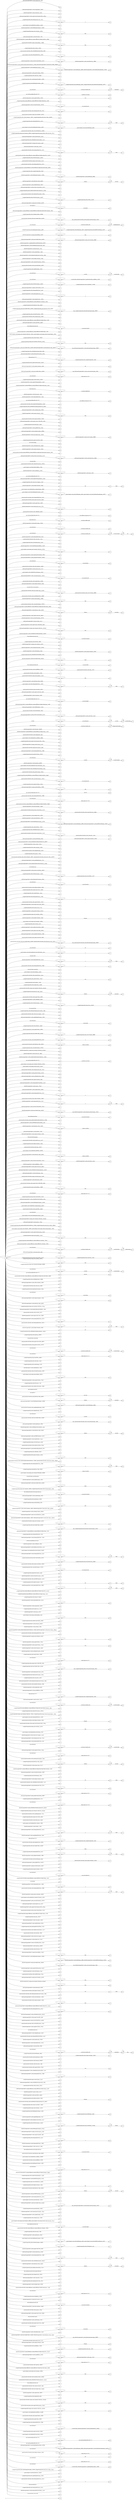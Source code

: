 digraph NFA {
  rankdir=LR;
  node [shape=circle, fontsize=10];
  __start [shape=point, label=""];
  __start -> None;
  610 [label="610"];
  660 [label="660"];
  445 [label="445"];
  598 [label="598"];
  348 [label="348"];
  762 [label="762"];
  462 [label="462"];
  122 [label="122"];
  207 [label="207"];
  882 [label="882"];
  623 [label="623"];
  464 [label="464"];
  606 [label="606"];
  391 [label="391"];
  46 [label="46"];
  340 [label="340"];
  50 [label="50"];
  778 [label="778"];
  861 [label="861"];
  472 [label="472"];
  681 [label="681"];
  465 [label="465"];
  689 [label="689"];
  262 [label="262"];
  275 [label="275"];
  349 [label="349"];
  258 [label="258"];
  497 [label="497"];
  60 [label="60"];
  296 [label="296"];
  828 [label="828"];
  879 [label="879"];
  418 [label="418"];
  190 [label="190"];
  315 [label="315"];
  440 [label="440"];
  150 [label="150"];
  38 [label="38"];
  381 [label="381"];
  889 [label="889"];
  126 [label="126"];
  361 [label="361"];
  769 [label="769"];
  185 [label="185"];
  209 [label="209"];
  678 [label="678"];
  226 [label="226"];
  575 [label="575"];
  677 [label="677"];
  169 [label="169"];
  29 [label="29"];
  398 [label="398"];
  202 [label="202"];
  857 [label="857"];
  459 [label="459"];
  268 [label="268"];
  45 [label="45"];
  699 [label="699"];
  99 [label="99"];
  160 [label="160"];
  386 [label="386"];
  841 [label="841"];
  264 [label="264"];
  463 [label="463"];
  455 [label="455"];
  438 [label="438"];
  645 [label="645"];
  333 [label="333"];
  173 [label="173"];
  280 [label="280"];
  570 [label="570"];
  900 [label="900"];
  604 [label="604"];
  559 [label="559"];
  491 [label="491"];
  345 [label="345"];
  121 [label="121"];
  825 [label="825"];
  298 [label="298"];
  399 [label="399"];
  662 [label="662"];
  325 [label="325"];
  431 [label="431"];
  406 [label="406"];
  409 [label="409"];
  450 [label="450"];
  503 [label="503"];
  520 [label="520"];
  429 [label="429"];
  473 [label="473"];
  686 [label="686"];
  106 [label="106"];
  327 [label="327"];
  791 [label="791"];
  718 [label="718"];
  770 [label="770"];
  124 [label="124"];
  800 [label="800"];
  269 [label="269"];
  577 [label="577"];
  357 [label="357"];
  539 [label="539"];
  824 [label="824"];
  621 [label="621"];
  787 [label="787"];
  392 [label="392"];
  284 [label="284"];
  324 [label="324"];
  379 [label="379"];
  69 [label="69"];
  31 [label="31"];
  692 [label="692"];
  7 [label="7"];
  390 [label="390"];
  748 [label="748"];
  342 [label="342"];
  197 [label="197"];
  670 [label="670"];
  225 [label="225"];
  721 [label="721"];
  915 [label="915"];
  232 [label="232"];
  603 [label="603"];
  664 [label="664"];
  868 [label="868"];
  217 [label="217"];
  3 [label="3"];
  511 [label="511"];
  388 [label="388"];
  23 [label="23"];
  470 [label="470"];
  531 [label="531"];
  892 [label="892"];
  139 [label="139"];
  223 [label="223"];
  601 [label="601"];
  484 [label="484"];
  113 [label="113"];
  252 [label="252"];
  593 [label="593"];
  370 [label="370"];
  643 [label="643"];
  695 [label="695"];
  488 [label="488"];
  240 [label="240"];
  809 [label="809"];
  820 [label="820"];
  896 [label="896"];
  413 [label="413"];
  483 [label="483"];
  26 [label="26"];
  27 [label="27"];
  646 [label="646"];
  905 [label="905"];
  140 [label="140"];
  742 [label="742"];
  774 [label="774"];
  478 [label="478"];
  878 [label="878"];
  685 [label="685"];
  261 [label="261"];
  432 [label="432"];
  736 [label="736"];
  24 [label="24"];
  771 [label="771"];
  782 [label="782"];
  166 [label="166"];
  64 [label="64"];
  222 [label="222"];
  837 [label="837"];
  600 [label="600"];
  630 [label="630"];
  522 [label="522"];
  14 [label="14"];
  186 [label="186"];
  890 [label="890"];
  212 [label="212"];
  25 [label="25"];
  515 [label="515"];
  663 [label="663"];
  806 [label="806"];
  77 [label="77"];
  103 [label="103"];
  105 [label="105"];
  821 [label="821"];
  833 [label="833"];
  538 [label="538"];
  85 [label="85"];
  772 [label="772"];
  382 [label="382"];
  460 [label="460"];
  746 [label="746"];
  675 [label="675"];
  690 [label="690"];
  844 [label="844"];
  174 [label="174"];
  683 [label="683"];
  781 [label="781"];
  257 [label="257"];
  763 [label="763"];
  277 [label="277"];
  118 [label="118"];
  613 [label="613"];
  111 [label="111"];
  602 [label="602"];
  10 [label="10"];
  909 [label="909"];
  321 [label="321"];
  117 [label="117"];
  812 [label="812"];
  54 [label="54"];
  404 [label="404"];
  80 [label="80"];
  560 [label="560"];
  625 [label="625"];
  827 [label="827"];
  423 [label="423"];
  439 [label="439"];
  619 [label="619"];
  420 [label="420"];
  819 [label="819"];
  568 [label="568"];
  916 [label="916"];
  849 [label="849"];
  408 [label="408"];
  13 [label="13"];
  374 [label="374"];
  822 [label="822"];
  157 [label="157"];
  396 [label="396"];
  512 [label="512"];
  12 [label="12"];
  550 [label="550"];
  228 [label="228"];
  457 [label="457"];
  494 [label="494"];
  823 [label="823"];
  9 [label="9"];
  529 [label="529"];
  109 [label="109"];
  108 [label="108"];
  112 [label="112"];
  214 [label="214"];
  41 [label="41"];
  451 [label="451"];
  162 [label="162"];
  780 [label="780"];
  901 [label="901"];
  82 [label="82"];
  855 [label="855"];
  180 [label="180"];
  597 [label="597"];
  552 [label="552"];
  796 [label="796"];
  881 [label="881"];
  562 [label="562"];
  672 [label="672"];
  177 [label="177"];
  648 [label="648"];
  784 [label="784"];
  751 [label="751"];
  835 [label="835"];
  547 [label="547"];
  235 [label="235"];
  249 [label="249"];
  40 [label="40"];
  389 [label="389"];
  78 [label="78"];
  572 [label="572"];
  735 [label="735"];
  241 [label="241"];
  403 [label="403"];
  43 [label="43"];
  701 [label="701"];
  341 [label="341"];
  797 [label="797"];
  299 [label="299"];
  498 [label="498"];
  765 [label="765"];
  493 [label="493"];
  53 [label="53"];
  143 [label="143"];
  42 [label="42"];
  193 [label="193"];
  81 [label="81"];
  337 [label="337"];
  578 [label="578"];
  888 [label="888"];
  153 [label="153"];
  852 [label="852"];
  33 [label="33"];
  546 [label="546"];
  102 [label="102"];
  368 [label="368"];
  448 [label="448"];
  476 [label="476"];
  638 [label="638"];
  649 [label="649"];
  233 [label="233"];
  227 [label="227"];
  104 [label="104"];
  639 [label="639"];
  726 [label="726"];
  580 [label="580"];
  513 [label="513"];
  380 [label="380"];
  798 [label="798"];
  79 [label="79"];
  344 [label="344"];
  710 [label="710"];
  786 [label="786"];
  183 [label="183"];
  587 [label="587"];
  680 [label="680"];
  845 [label="845"];
  902 [label="902"];
  17 [label="17"];
  682 [label="682"];
  278 [label="278"];
  545 [label="545"];
  530 [label="530"];
  840 [label="840"];
  70 [label="70"];
  237 [label="237"];
  331 [label="331"];
  653 [label="653"];
  352 [label="352"];
  58 [label="58"];
  281 [label="281"];
  595 [label="595"];
  336 [label="336"];
  514 [label="514"];
  893 [label="893"];
  206 [label="206"];
  435 [label="435"];
  290 [label="290"];
  749 [label="749"];
  265 [label="265"];
  712 [label="712"];
  505 [label="505"];
  422 [label="422"];
  887 [label="887"];
  158 [label="158"];
  661 [label="661"];
  479 [label="479"];
  847 [label="847"];
  65 [label="65"];
  125 [label="125"];
  876 [label="876"];
  766 [label="766"];
  713 [label="713"];
  574 [label="574"];
  904 [label="904"];
  535 [label="535"];
  154 [label="154"];
  863 [label="863"];
  906 [label="906"];
  776 [label="776"];
  132 [label="132"];
  234 [label="234"];
  312 [label="312"];
  614 [label="614"];
  311 [label="311"];
  35 [label="35"];
  285 [label="285"];
  801 [label="801"];
  68 [label="68"];
  734 [label="734"];
  168 [label="168"];
  274 [label="274"];
  918 [label="918"];
  346 [label="346"];
  83 [label="83"];
  588 [label="588"];
  803 [label="803"];
  846 [label="846"];
  884 [label="884"];
  372 [label="372"];
  449 [label="449"];
  295 [label="295"];
  453 [label="453"];
  316 [label="316"];
  167 [label="167"];
  98 [label="98"];
  255 [label="255"];
  393 [label="393"];
  444 [label="444"];
  456 [label="456"];
  506 [label="506"];
  886 [label="886"];
  540 [label="540"];
  745 [label="745"];
  756 [label="756"];
  149 [label="149"];
  688 [label="688"];
  220 [label="220"];
  366 [label="366"];
  586 [label="586"];
  242 [label="242"];
  700 [label="700"];
  518 [label="518"];
  622 [label="622"];
  715 [label="715"];
  182 [label="182"];
  813 [label="813"];
  541 [label="541"];
  471 [label="471"];
  305 [label="305"];
  492 [label="492"];
  2 [label="2"];
  134 [label="134"];
  410 [label="410"];
  458 [label="458"];
  656 [label="656"];
  657 [label="657"];
  292 [label="292"];
  22 [label="22"];
  110 [label="110"];
  245 [label="245"];
  131 [label="131"];
  764 [label="764"];
  631 [label="631"];
  474 [label="474"];
  179 [label="179"];
  477 [label="477"];
  596 [label="596"];
  581 [label="581"];
  725 [label="725"];
  44 [label="44"];
  544 [label="544"];
  61 [label="61"];
  219 [label="219"];
  854 [label="854"];
  537 [label="537"];
  301 [label="301"];
  585 [label="585"];
  633 [label="633"];
  665 [label="665"];
  761 [label="761"];
  47 [label="47"];
  144 [label="144"];
  788 [label="788"];
  768 [label="768"];
  567 [label="567"];
  694 [label="694"];
  334 [label="334"];
  753 [label="753"];
  589 [label="589"];
  211 [label="211"];
  194 [label="194"];
  637 [label="637"];
  799 [label="799"];
  566 [label="566"];
  814 [label="814"];
  395 [label="395"];
  642 [label="642"];
  304 [label="304"];
  164 [label="164"];
  213 [label="213"];
  250 [label="250"];
  466 [label="466"];
  195 [label="195"];
  75 [label="75"];
  794 [label="794"];
  607 [label="607"];
  894 [label="894"];
  28 [label="28"];
  229 [label="229"];
  730 [label="730"];
  84 [label="84"];
  328 [label="328"];
  842 [label="842"];
  658 [label="658"];
  816 [label="816"];
  208 [label="208"];
  624 [label="624"];
  196 [label="196"];
  640 [label="640"];
  86 [label="86"];
  421 [label="421"];
  709 [label="709"];
  163 [label="163"];
  489 [label="489"];
  430 [label="430"];
  224 [label="224"];
  326 [label="326"];
  908 [label="908"];
  63 [label="63"];
  142 [label="142"];
  811 [label="811"];
  671 [label="671"];
  850 [label="850"];
  343 [label="343"];
  263 [label="263"];
  260 [label="260"];
  783 [label="783"];
  181 [label="181"];
  356 [label="356"];
  706 [label="706"];
  754 [label="754"];
  590 [label="590"];
  283 [label="283"];
  133 [label="133"];
  626 [label="626"];
  1 [label="1"];
  898 [label="898"];
  92 [label="92"];
  634 [label="634"];
  56 [label="56"];
  254 [label="254"];
  789 [label="789"];
  119 [label="119"];
  676 [label="676"];
  412 [label="412"];
  635 [label="635"];
  6 [label="6"];
  628 [label="628"];
  592 [label="592"];
  693 [label="693"];
  504 [label="504"];
  216 [label="216"];
  899 [label="899"];
  405 [label="405"];
  138 [label="138"];
  641 [label="641"];
  875 [label="875"];
  384 [label="384"];
  314 [label="314"];
  135 [label="135"];
  579 [label="579"];
  0 [label="0"];
  354 [label="354"];
  832 [label="832"];
  291 [label="291"];
  744 [label="744"];
  542 [label="542"];
  907 [label="907"];
  317 [label="317"];
  353 [label="353"];
  853 [label="853"];
  499 [label="499"];
  668 [label="668"];
  210 [label="210"];
  18 [label="18"];
  615 [label="615"];
  329 [label="329"];
  221 [label="221"];
  629 [label="629"];
  555 [label="555"];
  519 [label="519"];
  733 [label="733"];
  830 [label="830"];
  731 [label="731"];
  39 [label="39"];
  320 [label="320"];
  564 [label="564"];
  289 [label="289"];
  364 [label="364"];
  707 [label="707"];
  917 [label="917"];
  558 [label="558"];
  620 [label="620"];
  270 [label="270"];
  738 [label="738"];
  717 [label="717"];
  302 [label="302"];
  136 [label="136"];
  256 [label="256"];
  215 [label="215"];
  553 [label="553"];
  871 [label="871"];
  839 [label="839"];
  145 [label="145"];
  248 [label="248"];
  528 [label="528"];
  536 [label="536"];
  115 [label="115"];
  189 [label="189"];
  192 [label="192"];
  373 [label="373"];
  273 [label="273"];
  716 [label="716"];
  533 [label="533"];
  151 [label="151"];
  486 [label="486"];
  310 [label="310"];
  502 [label="502"];
  757 [label="757"];
  332 [label="332"];
  723 [label="723"];
  548 [label="548"];
  507 [label="507"];
  159 [label="159"];
  37 [label="37"];
  369 [label="369"];
  397 [label="397"];
  417 [label="417"];
  591 [label="591"];
  554 [label="554"];
  411 [label="411"];
  282 [label="282"];
  860 [label="860"];
  877 [label="877"];
  236 [label="236"];
  318 [label="318"];
  521 [label="521"];
  371 [label="371"];
  378 [label="378"];
  696 [label="696"];
  116 [label="116"];
  437 [label="437"];
  205 [label="205"];
  651 [label="651"];
  911 [label="911"];
  687 [label="687"];
  309 [label="309"];
  818 [label="818"];
  187 [label="187"];
  339 [label="339"];
  199 [label="199"];
  777 [label="777"];
  76 [label="76"];
  66 [label="66"];
  204 [label="204"];
  739 [label="739"];
  443 [label="443"];
  697 [label="697"];
  714 [label="714"];
  468 [label="468"];
  808 [label="808"];
  684 [label="684"];
  872 [label="872"];
  129 [label="129"];
  288 [label="288"];
  509 [label="509"];
  385 [label="385"];
  667 [label="667"];
  729 [label="729"];
  400 [label="400"];
  569 [label="569"];
  758 [label="758"];
  375 [label="375"];
  767 [label="767"];
  605 [label="605"];
  851 [label="851"];
  865 [label="865"];
  880 [label="880"];
  51 [label="51"];
  120 [label="120"];
  659 [label="659"];
  698 [label="698"];
  862 [label="862"];
  679 [label="679"];
  230 [label="230"];
  856 [label="856"];
  407 [label="407"];
  834 [label="834"];
  200 [label="200"];
  55 [label="55"];
  727 [label="727"];
  238 [label="238"];
  247 [label="247"];
  914 [label="914"];
  172 [label="172"];
  419 [label="419"];
  737 [label="737"];
  482 [label="482"];
  475 [label="475"];
  711 [label="711"];
  93 [label="93"];
  779 [label="779"];
  415 [label="415"];
  913 [label="913"];
  647 [label="647"];
  88 [label="88"];
  322 [label="322"];
  367 [label="367"];
  487 [label="487"];
  178 [label="178"];
  523 [label="523"];
  644 [label="644"];
  402 [label="402"];
  313 [label="313"];
  843 [label="843"];
  848 [label="848"];
  32 [label="32"];
  897 [label="897"];
  526 [label="526"];
  156 [label="156"];
  508 [label="508"];
  760 [label="760"];
  612 [label="612"];
  654 [label="654"];
  425 [label="425"];
  101 [label="101"];
  191 [label="191"];
  330 [label="330"];
  728 [label="728"];
  691 [label="691"];
  350 [label="350"];
  87 [label="87"];
  176 [label="176"];
  355 [label="355"];
  616 [label="616"];
  480 [label="480"];
  705 [label="705"];
  165 [label="165"];
  732 [label="732"];
  673 [label="673"];
  90 [label="90"];
  573 [label="573"];
  467 [label="467"];
  490 [label="490"];
  416 [label="416"];
  549 [label="549"];
  128 [label="128"];
  571 [label="571"];
  815 [label="815"];
  363 [label="363"];
  394 [label="394"];
  720 [label="720"];
  73 [label="73"];
  148 [label="148"];
  650 [label="650"];
  72 [label="72"];
  114 [label="114"];
  561 [label="561"];
  359 [label="359"];
  584 [label="584"];
  426 [label="426"];
  557 [label="557"];
  184 [label="184"];
  510 [label="510"];
  903 [label="903"];
  611 [label="611"];
  152 [label="152"];
  481 [label="481"];
  532 [label="532"];
  703 [label="703"];
  724 [label="724"];
  831 [label="831"];
  376 [label="376"];
  130 [label="130"];
  175 [label="175"];
  100 [label="100"];
  59 [label="59"];
  583 [label="583"];
  702 [label="702"];
  218 [label="218"];
  155 [label="155"];
  582 [label="582"];
  141 [label="141"];
  790 [label="790"];
  755 [label="755"];
  563 [label="563"];
  795 [label="795"];
  446 [label="446"];
  516 [label="516"];
  251 [label="251"];
  48 [label="48"];
  527 [label="527"];
  335 [label="335"];
  203 [label="203"];
  294 [label="294"];
  817 [label="817"];
  414 [label="414"];
  447 [label="447"];
  271 [label="271"];
  469 [label="469"];
  441 [label="441"];
  869 [label="869"];
  319 [label="319"];
  859 [label="859"];
  576 [label="576"];
  599 [label="599"];
  609 [label="609"];
  365 [label="365"];
  525 [label="525"];
  617 [label="617"];
  747 [label="747"];
  16 [label="16"];
  91 [label="91"];
  891 [label="891"];
  759 [label="759"];
  107 [label="107"];
  293 [label="293"];
  669 [label="669"];
  286 [label="286"];
  632 [label="632"];
  866 [label="866"];
  565 [label="565"];
  912 [label="912"];
  338 [label="338"];
  8 [label="8"];
  461 [label="461"];
  170 [label="170"];
  551 [label="551"];
  383 [label="383"];
  246 [label="246"];
  873 [label="873"];
  95 [label="95"];
  19 [label="19"];
  517 [label="517"];
  708 [label="708"];
  775 [label="775"];
  297 [label="297"];
  805 [label="805"];
  666 [label="666"];
  306 [label="306"];
  500 [label="500"];
  674 [label="674"];
  244 [label="244"];
  752 [label="752"];
  11 [label="11"];
  34 [label="34"];
  300 [label="300"];
  501 [label="501"];
  773 [label="773"];
  785 [label="785"];
  895 [label="895"];
  276 [label="276"];
  97 [label="97"];
  279 [label="279"];
  74 [label="74"];
  424 [label="424"];
  303 [label="303"];
  655 [label="655"];
  793 [label="793"];
  272 [label="272"];
  704 [label="704"];
  52 [label="52"];
  452 [label="452"];
  266 [label="266"];
  15 [label="15"];
  836 [label="836"];
  267 [label="267"];
  618 [label="618"];
  347 [label="347"];
  428 [label="428"];
  30 [label="30"];
  719 [label="719"];
  810 [label="810"];
  864 [label="864"];
  436 [label="436"];
  867 [label="867"];
  307 [label="307"];
  401 [label="401"];
  5 [label="5"];
  362 [label="362"];
  722 [label="722"];
  146 [label="146"];
  594 [label="594"];
  21 [label="21"];
  442 [label="442"];
  627 [label="627"];
  62 [label="62"];
  838 [label="838"];
  556 [label="556"];
  496 [label="496"];
  534 [label="534"];
  829 [label="829"];
  137 [label="137"];
  198 [label="198"];
  287 [label="287"];
  377 [label="377"];
  608 [label="608"];
  454 [label="454"];
  308 [label="308"];
  387 [label="387"];
  652 [label="652"];
  870 [label="870"];
  127 [label="127"];
  188 [label="188"];
  750 [label="750"];
  147 [label="147"];
  543 [label="543"];
  49 [label="49"];
  4 [label="4"];
  67 [label="67"];
  171 [label="171"];
  123 [label="123"];
  427 [label="427"];
  253 [label="253"];
  434 [label="434"];
  807 [label="807"];
  36 [label="36"];
  57 [label="57"];
  201 [label="201"];
  741 [label="741"];
  89 [label="89"];
  243 [label="243"];
  323 [label="323"];
  351 [label="351"];
  360 [label="360"];
  804 [label="804"];
  239 [label="239"];
  740 [label="740"];
  485 [label="485"];
  883 [label="883"];
  885 [label="885"];
  636 [label="636"];
  96 [label="96"];
  874 [label="874"];
  71 [label="71"];
  858 [label="858"];
  826 [label="826"];
  802 [label="802"];
  259 [label="259"];
  792 [label="792"];
  743 [label="743"];
  231 [label="231"];
  161 [label="161"];
  20 [label="20"];
  358 [label="358"];
  433 [label="433"];
  524 [label="524"];
  910 [label="910"];
  495 [label="495"];
  94 [label="94"];
  { node [shape=doublecircle]; 1 3 4 6 8 10 12 14 15 17 19 20 21 22 24 26 27 28 29 30 31 32 33 34 35 37 38 40 42 43 44 45 47 48 49 50 51 52 53 54 55 56 57 58 60 61 62 63 64 65 66 67 68 69 70 72 75 77 78 79 80 82 83 84 85 86 87 88 89 90 91 94 97 99 100 101 103 105 106 107 109 110 111 112 113 115 116 118 120 122 124 126 127 128 129 130 131 132 133 134 135 136 137 138 139 140 141 142 143 144 145 146 147 148 149 151 152 153 155 158 159 160 162 165 166 168 171 172 173 174 175 176 177 179 180 181 182 183 184 185 186 187 188 189 190 191 192 193 194 195 196 198 199 200 202 203 205 206 208 209 210 212 214 215 216 217 218 220 222 223 224 225 226 227 228 229 230 231 232 233 235 236 237 238 239 240 241 242 243 244 245 247 250 252 253 254 255 257 258 259 260 261 262 263 264 265 266 267 268 270 273 275 277 279 281 282 283 284 287 290 292 293 295 297 299 300 301 303 305 306 307 309 310 311 312 313 315 317 319 321 323 325 326 327 328 329 330 331 332 333 334 335 336 337 338 339 340 341 342 343 344 345 346 347 349 350 351 353 356 357 358 360 363 364 366 369 370 371 372 373 374 375 377 378 379 380 381 382 383 384 385 386 387 388 389 390 391 392 393 395 396 398 400 401 402 403 405 406 407 408 409 410 411 412 413 414 415 416 417 419 420 421 422 423 424 425 426 427 428 429 431 434 436 437 438 439 441 442 443 444 445 446 447 448 449 450 451 454 457 459 460 461 462 464 466 468 469 470 471 473 475 476 477 479 480 481 482 483 485 486 487 489 491 493 495 497 498 499 500 501 502 503 504 505 506 507 508 509 510 511 512 513 514 515 516 517 518 519 520 521 523 524 525 527 530 531 532 534 537 538 540 543 544 545 546 547 548 549 551 552 553 554 555 556 557 558 559 560 561 562 563 564 565 566 567 569 570 572 574 575 576 577 579 580 581 582 583 584 585 586 587 588 589 590 592 593 594 595 596 597 598 599 600 601 602 604 607 609 610 611 612 614 615 616 617 618 619 620 621 622 623 624 627 630 632 633 635 637 639 640 641 642 643 644 645 647 649 650 651 653 654 655 656 657 659 660 661 663 665 667 669 671 672 673 674 675 676 677 678 679 680 681 682 683 684 685 686 687 688 689 690 691 692 693 694 695 696 697 699 700 701 703 706 707 708 710 713 714 716 719 720 721 722 723 724 725 727 728 729 730 731 732 733 734 735 736 737 738 739 740 741 742 743 744 745 747 748 749 751 752 753 755 756 758 759 760 761 762 763 764 765 767 768 770 772 774 775 776 777 779 782 783 787 788 790 793 796 799 801 803 805 807 810 813 817 820 824 827 830 834 837 839 841 843 845 847 849 851 853 855 857 859 861 863 865 867 869 871 873 875 877 878 880 882 884 885 887 889 891 893 895 896 897 899 901 902 903 904 905 906 907 908 909 910 912 914 916 917 918 }
  0 -> 0 [label="*"];
  0 -> 1 [label="#gw-desktop-herotator"];
  0 -> 2 [label="#gw-desktop-herotator"];
  2 -> 2 [label="*"];
  2 -> 3 [label=".a-carousel-viewport"];
  0 -> 4 [label="#gw-desktop-herotator.tall"];
  0 -> 5 [label="#gw-desktop-herotator.tall"];
  5 -> 5 [label="*"];
  5 -> 6 [label=".a-carousel-container"];
  0 -> 7 [label="#gw-desktop-herotator.tall"];
  7 -> 7 [label="*"];
  7 -> 8 [label=".a-carousel-controls"];
  0 -> 9 [label="#gw-desktop-herotator.tall"];
  9 -> 9 [label="*"];
  9 -> 10 [label=".a-carousel-left"];
  0 -> 11 [label="#gw-desktop-herotator.tall"];
  11 -> 11 [label="*"];
  11 -> 12 [label=".a-carousel-right"];
  0 -> 13 [label="#gw-desktop-herotator.tall"];
  13 -> 13 [label="*"];
  13 -> 14 [label=".a-carousel-viewport"];
  0 -> 15 [label="#gw-desktop-herotator.tall.single-slide-hero"];
  0 -> 16 [label="#gw-desktop-herotator.tall.single-slide-hero"];
  16 -> 16 [label="*"];
  16 -> 17 [label=".a-carousel-controls"];
  0 -> 18 [label="#gw-desktop-herotator.tall.single-slide-hero"];
  18 -> 18 [label="*"];
  18 -> 19 [label=".a-carousel-viewport"];
  0 -> 20 [label="#icp-touch-link-cop"];
  0 -> 21 [label="#icp-touch-link-country"];
  0 -> 22 [label="#icp-touch-link-language"];
  0 -> 23 [label="#nav-flyout-ewc"];
  23 -> 23 [label="*"];
  23 -> 24 [label=".nav-flyout-buffer-left"];
  0 -> 25 [label="#nav-flyout-ewc"];
  25 -> 25 [label="*"];
  25 -> 26 [label=".nav-flyout-buffer-right"];
  0 -> 27 [label="._ameyal-product-shoveler_energy-efficiency_energy-efficiency-badge-data-sheet-label-container__2iEi2"];
  0 -> 28 [label="._ameyal-product-shoveler_energy-efficiency_energy-efficiency-badge-data-sheet-label__3b6X3"];
  0 -> 29 [label="._ameyal-product-shoveler_energy-efficiency_energy-efficiency-badge-rating-2021__2Q_3P"];
  0 -> 30 [label="._ameyal-product-shoveler_energy-efficiency_energy-efficiency-badge-rating-sign__1ronK"];
  0 -> 31 [label="._ameyal-product-shoveler_energy-efficiency_energy-efficiency-badge-rating__3_0eN"];
  0 -> 32 [label="._ameyal-product-shoveler_energy-efficiency_energy-efficiency-badge-shape__1IcJY"];
  0 -> 33 [label="._ameyal-product-shoveler_energy-efficiency_energy-efficiency-badge-standard__28gp8"];
  0 -> 34 [label="._ameyal-product-shoveler_energy-efficiency_energy-efficiency-container__1Pkva"];
  0 -> 35 [label="._ameyal-product-shoveler_image_asin-container-white-box__QwmgO"];
  0 -> 36 [label="._ameyal-product-shoveler_image_asin-container-white-box__QwmgO"];
  36 -> 36 [label="*"];
  36 -> 37 [label="img"];
  0 -> 38 [label="._ameyal-product-shoveler_image_asin-container__2jyCM"];
  0 -> 39 [label="._ameyal-product-shoveler_image_asin-container__2jyCM"];
  39 -> 39 [label="*"];
  39 -> 40 [label="img"];
  0 -> 41 [label="._ameyal-product-shoveler_image_base-padding__2zxN3"];
  41 -> 41 [label="*"];
  41 -> 42 [label="img"];
  0 -> 43 [label="._ameyal-product-shoveler_image_force-square__yjzpK"];
  0 -> 44 [label="._ameyal-product-shoveler_image_override-square__2e4Zf"];
  0 -> 45 [label="._ameyal-product-shoveler_image_round-corners__2y_fS"];
  0 -> 46 [label="._ameyal-product-shoveler_image_small-padding__15RRH"];
  46 -> 46 [label="*"];
  46 -> 47 [label="img"];
  0 -> 48 [label="._ameyal-product-shoveler_style_ad-feedback-loading-spinnner-rtl__2BoOY"];
  0 -> 49 [label="._ameyal-product-shoveler_style_ad-feedback-loading-spinnner__1nmZw"];
  0 -> 50 [label="._ameyal-product-shoveler_style_ad-feedback-primary-link__2bIZi"];
  0 -> 51 [label="._ameyal-product-shoveler_style_ad-feedback-sprite-mobile__2_rj8"];
  0 -> 52 [label="._ameyal-product-shoveler_style_ad-feedback-sprite__28uwB"];
  0 -> 53 [label="._ameyal-product-shoveler_style_ad-feedback-text-desktop__q3xp_"];
  0 -> 54 [label="._ameyal-product-shoveler_style_ad-feedback-text__2HjQ9"];
  0 -> 55 [label="._ameyal-product-shoveler_style_apexBadgeLabel__2-Vye"];
  0 -> 56 [label="._ameyal-product-shoveler_style_apexBadgeMessage__1tHvd"];
  0 -> 57 [label="._ameyal-product-shoveler_style_aspect-button-group__1LqUG"];
  0 -> 58 [label="._ameyal-product-shoveler_style_aspect-button__7cH_E"];
  0 -> 59 [label="._ameyal-product-shoveler_style_aspect-button__7cH_E"];
  59 -> 60 [label="svg"];
  0 -> 61 [label="._ameyal-product-shoveler_style_aspect-ratio-1236x1080__3aEzl"];
  0 -> 62 [label="._ameyal-product-shoveler_style_aspect-ratio-15x3__1h649"];
  0 -> 63 [label="._ameyal-product-shoveler_style_aspect-ratio-16x9__cBPv8"];
  0 -> 64 [label="._ameyal-product-shoveler_style_aspect-ratio-4x3__3BewI"];
  0 -> 65 [label="._ameyal-product-shoveler_style_aspect-ratio-5x8__2IaNz"];
  0 -> 66 [label="._ameyal-product-shoveler_style_aspect-ratio-dynamic-60vh__3N5g_"];
  0 -> 67 [label="._ameyal-product-shoveler_style_aspect-ratio-fill__2Zjfb"];
  0 -> 68 [label="._ameyal-product-shoveler_style_aspect-text__S4PU1"];
  0 -> 69 [label="._ameyal-product-shoveler_style_autoplay-span__2CMfc"];
  0 -> 70 [label="._ameyal-product-shoveler_style_badge-container__20aJ2"];
  0 -> 71 [label="._ameyal-product-shoveler_style_badge-container__20aJ2"];
  71 -> 72 [label="div"];
  0 -> 73 [label="._ameyal-product-shoveler_style_badge-container__20aJ2"];
  73 -> 74 [label="div"];
  74 -> 75 [label="span"];
  0 -> 76 [label="._ameyal-product-shoveler_style_badge-container__20aJ2"];
  76 -> 77 [label="divspan"];
  0 -> 78 [label="._ameyal-product-shoveler_style_badgeLabel__pJ5rc"];
  0 -> 79 [label="._ameyal-product-shoveler_style_badgeMessage__2Dtw7"];
  0 -> 80 [label="._ameyal-product-shoveler_style_carouselContainer__3N7M1"];
  0 -> 81 [label="._ameyal-product-shoveler_style_carouselContainer__3N7M1"];
  81 -> 81 [label="*"];
  81 -> 82 [label="li.a-carousel-card"];
  0 -> 83 [label="._ameyal-product-shoveler_style_close-icon-wrapper__1zvdC"];
  0 -> 84 [label="._ameyal-product-shoveler_style_close-icon__2RJs3"];
  0 -> 85 [label="._ameyal-product-shoveler_style_close-text__2-gwn"];
  0 -> 86 [label="._ameyal-product-shoveler_style_cta-link__2xo74"];
  0 -> 87 [label="._ameyal-product-shoveler_style_desktop-close-button__1iL_P"];
  0 -> 88 [label="._ameyal-product-shoveler_style_displayCount__1MVut"];
  0 -> 89 [label="._ameyal-product-shoveler_style_empty-footer__2d59h"];
  0 -> 90 [label="._ameyal-product-shoveler_style_five-pack__1-Tql"];
  0 -> 91 [label="._ameyal-product-shoveler_style_fluid-lazy-video__fInMS"];
  0 -> 92 [label="._ameyal-product-shoveler_style_fluid-lazy-video__fInMS"];
  92 -> 92 [label="*"];
  92 -> 93 [label=".video-js"];
  93 -> 93 [label="*"];
  93 -> 94 [label=".vjs-poster"];
  0 -> 95 [label="._ameyal-product-shoveler_style_fluid-lazy-video__fInMS"];
  95 -> 95 [label="*"];
  95 -> 96 [label=".video-js"];
  96 -> 96 [label="*"];
  96 -> 97 [label=".vjs-tech"];
  0 -> 98 [label="._ameyal-product-shoveler_style_fluid-lazy-video__fInMS"];
  98 -> 98 [label="*"];
  98 -> 99 [label=".video-js.vjs-fluid"];
  0 -> 100 [label="._ameyal-product-shoveler_style_four-pack__1ufgr"];
  0 -> 101 [label="._ameyal-product-shoveler_style_gw-hero-close-button__3svyZ"];
  0 -> 102 [label="._ameyal-product-shoveler_style_gw-hero-close-button__3svyZ"];
  102 -> 102 [label="*"];
  102 -> 103 [label="._ameyal-product-shoveler_style_close-black-icon__3hkbe"];
  0 -> 104 [label="._ameyal-product-shoveler_style_gw-hero-close-button__3svyZ"];
  104 -> 104 [label="*"];
  104 -> 105 [label="._ameyal-product-shoveler_style_close-text__2-gwn"];
  0 -> 106 [label="._ameyal-product-shoveler_style_gwm-link-footer__3OF47"];
  0 -> 107 [label="._ameyal-product-shoveler_style_haulRibbon__3VZNi"];
  0 -> 108 [label="._ameyal-product-shoveler_style_haulRibbon__3VZNi"];
  108 -> 108 [label="*"];
  108 -> 109 [label="._ameyal-product-shoveler_style_logo__15d-3"];
  0 -> 110 [label="._ameyal-product-shoveler_style_header-icon__2cuVV"];
  0 -> 111 [label="._ameyal-product-shoveler_style_header-link__cUhOK"];
  0 -> 112 [label="._ameyal-product-shoveler_style_header__1vGdj"];
  0 -> 113 [label="._ameyal-product-shoveler_style_image-container__2OiZA"];
  0 -> 114 [label="._ameyal-product-shoveler_style_image-container__2OiZA"];
  114 -> 114 [label="*"];
  114 -> 115 [label="img"];
  0 -> 116 [label="._ameyal-product-shoveler_style_inlineErrorDetails__1NBx-"];
  0 -> 117 [label="._ameyal-product-shoveler_style_lazy-loaded-video__3m5dG"];
  117 -> 117 [label="*"];
  117 -> 118 [label="._ameyal-product-shoveler_style_cover-cta-link__2HKJP"];
  0 -> 119 [label="._ameyal-product-shoveler_style_lazy-loaded-video__3m5dG"];
  119 -> 119 [label="*"];
  119 -> 120 [label="img._ameyal-product-shoveler_style_cover-portrait-image__2lhzL"];
  0 -> 121 [label="._ameyal-product-shoveler_style_lazy-loaded-video__3m5dG"];
  121 -> 121 [label="*"];
  121 -> 122 [label="img._ameyal-product-shoveler_style_dynamic-portrait-image__1Wrzd"];
  0 -> 123 [label="._ameyal-product-shoveler_style_lazy-loaded-video__3m5dG"];
  123 -> 123 [label="*"];
  123 -> 124 [label="video"];
  0 -> 125 [label="._ameyal-product-shoveler_style_lazy-loaded-video__3m5dG._ameyal-product-shoveler_style_fluid-lazy-video__fInMS"];
  125 -> 125 [label="*"];
  125 -> 126 [label="img._ameyal-product-shoveler_style_fluid-landscape-image__TE6PT"];
  0 -> 127 [label="._ameyal-product-shoveler_style_logoGap__nKNZ9"];
  0 -> 128 [label="._ameyal-product-shoveler_style_logoRectangle__1VJwu"];
  0 -> 129 [label="._ameyal-product-shoveler_style_logoSquareContainer__3Paoc"];
  0 -> 130 [label="._ameyal-product-shoveler_style_logoSquare__3NZyi"];
  0 -> 131 [label="._ameyal-product-shoveler_style_logo__2ZQ-N"];
  0 -> 132 [label="._ameyal-product-shoveler_style_mixed-button__2og-m"];
  0 -> 133 [label="._ameyal-product-shoveler_style_mobile-close-button__3PB07"];
  0 -> 134 [label="._ameyal-product-shoveler_style_mobile-double-border-link-focus__1Oz9p"];
  0 -> 135 [label="._ameyal-product-shoveler_style_mobile-double-border-link-focus__1Oz9p._ameyal-product-shoveler_style_focus-visible__3HkmX"];
  0 -> 136 [label="._ameyal-product-shoveler_style_mosaic-card-body__1HmTs"];
  0 -> 137 [label="._ameyal-product-shoveler_style_mosaic-card__1C-_R"];
  0 -> 138 [label="._ameyal-product-shoveler_style_negative-button__1Dvqz"];
  0 -> 139 [label="._ameyal-product-shoveler_style_negativeMarginAdjust__1nqu9"];
  0 -> 140 [label="._ameyal-product-shoveler_style_oneLineTruncation__2WWse"];
  0 -> 141 [label="._ameyal-product-shoveler_style_overlay__3Sx3u"];
  0 -> 142 [label="._ameyal-product-shoveler_style_positive-button__3UOC3"];
  0 -> 143 [label="._ameyal-product-shoveler_style_poster-image__1W0yA"];
  0 -> 144 [label="._ameyal-product-shoveler_style_smartText__ubpEw"];
  0 -> 145 [label="._ameyal-product-shoveler_style_spCSRFTreatment__-hwVO"];
  0 -> 146 [label="._ameyal-product-shoveler_style_spacer__7Pyg3"];
  0 -> 147 [label="._ameyal-product-shoveler_style_stacking-context__3PbQE"];
  0 -> 148 [label="._ameyal-product-shoveler_style_theming-background-override__1HfzJ"];
  0 -> 149 [label="._ameyal-product-shoveler_style_theming-text-color__2f7xc"];
  0 -> 150 [label="._ameyal-product-shoveler_style_theming-text-color__2f7xc"];
  150 -> 150 [label="*"];
  150 -> 151 [label="a"];
  0 -> 152 [label="._ameyal-product-shoveler_style_themingTextColorWhite__1zryO"];
  0 -> 153 [label="._ameyal-product-shoveler_style_themingTextColor__1YKkf"];
  0 -> 154 [label="._ameyal-product-shoveler_style_themingTextColor__1YKkf"];
  154 -> 154 [label="*"];
  154 -> 155 [label="a"];
  0 -> 156 [label="._ameyal-product-shoveler_style_themingTextColor__1YKkf"];
  156 -> 156 [label="*"];
  156 -> 157 [label="a"];
  157 -> 157 [label="*"];
  157 -> 158 [label="span"];
  0 -> 159 [label="._ameyal-product-shoveler_style_themingTextColor__1oQsI"];
  0 -> 160 [label="._ameyal-product-shoveler_style_themingTextColor__2LCvL"];
  0 -> 161 [label="._ameyal-product-shoveler_style_themingTextColor__2LCvL"];
  161 -> 161 [label="*"];
  161 -> 162 [label="a"];
  0 -> 163 [label="._ameyal-product-shoveler_style_themingTextColor__2LCvL"];
  163 -> 163 [label="*"];
  163 -> 164 [label="a"];
  164 -> 164 [label="*"];
  164 -> 165 [label="span"];
  0 -> 166 [label="._ameyal-product-shoveler_style_themingTextColor__lrzuC"];
  0 -> 167 [label="._ameyal-product-shoveler_style_themingTextColor__lrzuC"];
  167 -> 167 [label="*"];
  167 -> 168 [label="a"];
  0 -> 169 [label="._ameyal-product-shoveler_style_themingTextColor__lrzuC"];
  169 -> 169 [label="*"];
  169 -> 170 [label="a"];
  170 -> 170 [label="*"];
  170 -> 171 [label="span"];
  0 -> 172 [label="._ameyal-product-shoveler_style_three-pack__5s3hP"];
  0 -> 173 [label="._ameyal-product-shoveler_style_threeLineTruncation__UkUjj"];
  0 -> 174 [label="._ameyal-product-shoveler_style_tile-container__1QgAV"];
  0 -> 175 [label="._ameyal-product-shoveler_style_tile-grid__QMxNY"];
  0 -> 176 [label="._ameyal-product-shoveler_style_tile-link__38lTa"];
  0 -> 177 [label="._ameyal-product-shoveler_style_tile-theming__3eeyj"];
  0 -> 178 [label="._ameyal-product-shoveler_style_tile-theming__3eeyj"];
  178 -> 179 [label="._ameyal-product-shoveler_style_image-container__2OiZA"];
  0 -> 180 [label="._ameyal-product-shoveler_style_truncation__x9-69"];
  0 -> 181 [label="._ameyal-product-shoveler_style_twoLineTruncation__16TLV"];
  0 -> 182 [label="._ameyal-product-shoveler_style_video-container__1hKS1"];
  0 -> 183 [label="._ameyal-product-shoveler_style_video-container__1hKS1._ameyal-product-shoveler_style_show-video__xX4WM"];
  0 -> 184 [label="._ameyal-product-shoveler_style_wd-backdrop-data__1znxG"];
  0 -> 185 [label="._ameyal-product-shoveler_style_wd-card-link-focus__sm6Xn"];
  0 -> 186 [label="._ameyal-product-shoveler_style_wdHeader__Edrev"];
  0 -> 187 [label="._cropped-image-link_energy-efficiency_energy-efficiency-badge-data-sheet-label-container__2iEi2"];
  0 -> 188 [label="._cropped-image-link_energy-efficiency_energy-efficiency-badge-data-sheet-label__3b6X3"];
  0 -> 189 [label="._cropped-image-link_energy-efficiency_energy-efficiency-badge-rating-2021__2Q_3P"];
  0 -> 190 [label="._cropped-image-link_energy-efficiency_energy-efficiency-badge-rating-sign__1ronK"];
  0 -> 191 [label="._cropped-image-link_energy-efficiency_energy-efficiency-badge-rating__3_0eN"];
  0 -> 192 [label="._cropped-image-link_energy-efficiency_energy-efficiency-badge-shape__1IcJY"];
  0 -> 193 [label="._cropped-image-link_energy-efficiency_energy-efficiency-badge-standard__28gp8"];
  0 -> 194 [label="._cropped-image-link_energy-efficiency_energy-efficiency-container__1Pkva"];
  0 -> 195 [label="._cropped-image-link_image_asin-container-full-height__MOKlF"];
  0 -> 196 [label="._cropped-image-link_image_asin-container-white-box__3Stwp"];
  0 -> 197 [label="._cropped-image-link_image_asin-container-white-box__3Stwp"];
  197 -> 197 [label="*"];
  197 -> 198 [label="img"];
  0 -> 199 [label="._cropped-image-link_image_asin-container-white-box__3Stwp._cropped-image-link_image_reduce-image-height__23dy8"];
  0 -> 200 [label="._cropped-image-link_image_asin-container-white-box__QwmgO"];
  0 -> 201 [label="._cropped-image-link_image_asin-container-white-box__QwmgO"];
  201 -> 201 [label="*"];
  201 -> 202 [label="img"];
  0 -> 203 [label="._cropped-image-link_image_asin-container__2jyCM"];
  0 -> 204 [label="._cropped-image-link_image_asin-container__2jyCM"];
  204 -> 204 [label="*"];
  204 -> 205 [label="img"];
  0 -> 206 [label="._cropped-image-link_image_asin-container__LRY5p"];
  0 -> 207 [label="._cropped-image-link_image_asin-container__LRY5p"];
  207 -> 207 [label="*"];
  207 -> 208 [label="img"];
  0 -> 209 [label="._cropped-image-link_image_asin-container__LRY5p._cropped-image-link_image_border-radius-top-only__2tZ_O"];
  0 -> 210 [label="._cropped-image-link_image_asin-container__LRY5p._cropped-image-link_image_reduce-image-height__23dy8"];
  0 -> 211 [label="._cropped-image-link_image_base-padding__2zxN3"];
  211 -> 211 [label="*"];
  211 -> 212 [label="img"];
  0 -> 213 [label="._cropped-image-link_image_base-padding__mNE_u"];
  213 -> 213 [label="*"];
  213 -> 214 [label="img"];
  0 -> 215 [label="._cropped-image-link_image_force-square__yjzpK"];
  0 -> 216 [label="._cropped-image-link_image_override-square__2e4Zf"];
  0 -> 217 [label="._cropped-image-link_image_round-corners__22iOW"];
  0 -> 218 [label="._cropped-image-link_image_round-corners__2y_fS"];
  0 -> 219 [label="._cropped-image-link_image_small-padding__15RRH"];
  219 -> 219 [label="*"];
  219 -> 220 [label="img"];
  0 -> 221 [label="._cropped-image-link_image_small-padding__3ZjS-"];
  221 -> 221 [label="*"];
  221 -> 222 [label="img"];
  0 -> 223 [label="._cropped-image-link_style_ad-feedback-loading-spinnner-rtl__2BoOY"];
  0 -> 224 [label="._cropped-image-link_style_ad-feedback-loading-spinnner__1nmZw"];
  0 -> 225 [label="._cropped-image-link_style_ad-feedback-primary-link__2bIZi"];
  0 -> 226 [label="._cropped-image-link_style_ad-feedback-sprite-mobile__2_rj8"];
  0 -> 227 [label="._cropped-image-link_style_ad-feedback-sprite__28uwB"];
  0 -> 228 [label="._cropped-image-link_style_ad-feedback-text-desktop__q3xp_"];
  0 -> 229 [label="._cropped-image-link_style_ad-feedback-text__2HjQ9"];
  0 -> 230 [label="._cropped-image-link_style_apexBadgeLabel__2-Vye"];
  0 -> 231 [label="._cropped-image-link_style_apexBadgeMessage__1tHvd"];
  0 -> 232 [label="._cropped-image-link_style_aspect-button-group__1LqUG"];
  0 -> 233 [label="._cropped-image-link_style_aspect-button__7cH_E"];
  0 -> 234 [label="._cropped-image-link_style_aspect-button__7cH_E"];
  234 -> 235 [label="svg"];
  0 -> 236 [label="._cropped-image-link_style_aspect-ratio-1236x1080__3aEzl"];
  0 -> 237 [label="._cropped-image-link_style_aspect-ratio-15x3__1h649"];
  0 -> 238 [label="._cropped-image-link_style_aspect-ratio-16x9__cBPv8"];
  0 -> 239 [label="._cropped-image-link_style_aspect-ratio-4x3__3BewI"];
  0 -> 240 [label="._cropped-image-link_style_aspect-ratio-5x8__2IaNz"];
  0 -> 241 [label="._cropped-image-link_style_aspect-ratio-dynamic-60vh__3N5g_"];
  0 -> 242 [label="._cropped-image-link_style_aspect-ratio-fill__2Zjfb"];
  0 -> 243 [label="._cropped-image-link_style_aspect-text__S4PU1"];
  0 -> 244 [label="._cropped-image-link_style_autoplay-span__2CMfc"];
  0 -> 245 [label="._cropped-image-link_style_badge-container__20aJ2"];
  0 -> 246 [label="._cropped-image-link_style_badge-container__20aJ2"];
  246 -> 247 [label="div"];
  0 -> 248 [label="._cropped-image-link_style_badge-container__20aJ2"];
  248 -> 249 [label="div"];
  249 -> 250 [label="span"];
  0 -> 251 [label="._cropped-image-link_style_badge-container__20aJ2"];
  251 -> 252 [label="divspan"];
  0 -> 253 [label="._cropped-image-link_style_badgeLabel__pJ5rc"];
  0 -> 254 [label="._cropped-image-link_style_badgeMessage__2Dtw7"];
  0 -> 255 [label="._cropped-image-link_style_carouselContainer__3N7M1"];
  0 -> 256 [label="._cropped-image-link_style_carouselContainer__3N7M1"];
  256 -> 256 [label="*"];
  256 -> 257 [label="li.a-carousel-card"];
  0 -> 258 [label="._cropped-image-link_style_centerImage-focusable__1JvMN"];
  0 -> 259 [label="._cropped-image-link_style_centerImage-focusable__1JvMN._cropped-image-link_style_focus-visible__2YLxf"];
  0 -> 260 [label="._cropped-image-link_style_centerImage__1rzYI"];
  0 -> 261 [label="._cropped-image-link_style_close-icon-wrapper__1zvdC"];
  0 -> 262 [label="._cropped-image-link_style_close-icon__2RJs3"];
  0 -> 263 [label="._cropped-image-link_style_close-text__2-gwn"];
  0 -> 264 [label="._cropped-image-link_style_cropped-image-link__3winf"];
  0 -> 265 [label="._cropped-image-link_style_cta-link__2xo74"];
  0 -> 266 [label="._cropped-image-link_style_desktop-close-button__1iL_P"];
  0 -> 267 [label="._cropped-image-link_style_displayCount__1MVut"];
  0 -> 268 [label="._cropped-image-link_style_dt-TextContainer__3nbU9"];
  0 -> 269 [label="._cropped-image-link_style_dt-TextContainer__3nbU9"];
  269 -> 269 [label="*"];
  269 -> 270 [label="._cropped-image-link_style_dt-ctaButton__1Nw6g"];
  0 -> 271 [label="._cropped-image-link_style_dt-TextContainer__3nbU9"];
  271 -> 271 [label="*"];
  271 -> 272 [label="._cropped-image-link_style_dt-ctaButton__1Nw6g"];
  272 -> 272 [label="*"];
  272 -> 273 [label="button"];
  0 -> 274 [label="._cropped-image-link_style_dt-TextContainer__3nbU9"];
  274 -> 274 [label="*"];
  274 -> 275 [label="._cropped-image-link_style_dt-cta__3aSwB"];
  0 -> 276 [label="._cropped-image-link_style_dt-TextContainer__3nbU9"];
  276 -> 276 [label="*"];
  276 -> 277 [label="._cropped-image-link_style_dt-legalLine__3gv_-"];
  0 -> 278 [label="._cropped-image-link_style_dt-TextContainer__3nbU9"];
  278 -> 278 [label="*"];
  278 -> 279 [label="._cropped-image-link_style_dt-subTitle__2_bC7"];
  0 -> 280 [label="._cropped-image-link_style_dt-TextContainer__3nbU9"];
  280 -> 280 [label="*"];
  280 -> 281 [label="._cropped-image-link_style_dt-title__1nnGN"];
  0 -> 282 [label="._cropped-image-link_style_empty-footer__2d59h"];
  0 -> 283 [label="._cropped-image-link_style_five-pack__1-Tql"];
  0 -> 284 [label="._cropped-image-link_style_fluid-lazy-video__fInMS"];
  0 -> 285 [label="._cropped-image-link_style_fluid-lazy-video__fInMS"];
  285 -> 285 [label="*"];
  285 -> 286 [label=".video-js"];
  286 -> 286 [label="*"];
  286 -> 287 [label=".vjs-poster"];
  0 -> 288 [label="._cropped-image-link_style_fluid-lazy-video__fInMS"];
  288 -> 288 [label="*"];
  288 -> 289 [label=".video-js"];
  289 -> 289 [label="*"];
  289 -> 290 [label=".vjs-tech"];
  0 -> 291 [label="._cropped-image-link_style_fluid-lazy-video__fInMS"];
  291 -> 291 [label="*"];
  291 -> 292 [label=".video-js.vjs-fluid"];
  0 -> 293 [label="._cropped-image-link_style_fluidImageContainer__2jd50"];
  0 -> 294 [label="._cropped-image-link_style_fluidImageContainer__2jd50"];
  294 -> 294 [label="*"];
  294 -> 295 [label="._cropped-image-link_style_fluidImage__iJ3aE"];
  0 -> 296 [label="._cropped-image-link_style_fluidImageContainer__2jd50"];
  296 -> 296 [label="*"];
  296 -> 297 [label="._cropped-image-link_style_fluidImage__iJ3aE._cropped-image-link_style_fluidLandscapeImage__3eTVC"];
  0 -> 298 [label="._cropped-image-link_style_fluidImageContainer__2jd50"];
  298 -> 298 [label="*"];
  298 -> 299 [label="._cropped-image-link_style_fluidImage__iJ3aE._cropped-image-link_style_fluidPortraitImage__3yQ-X"];
  0 -> 300 [label="._cropped-image-link_style_four-pack__1ufgr"];
  0 -> 301 [label="._cropped-image-link_style_gw-hero-close-button__3svyZ"];
  0 -> 302 [label="._cropped-image-link_style_gw-hero-close-button__3svyZ"];
  302 -> 302 [label="*"];
  302 -> 303 [label="._cropped-image-link_style_close-black-icon__3hkbe"];
  0 -> 304 [label="._cropped-image-link_style_gw-hero-close-button__3svyZ"];
  304 -> 304 [label="*"];
  304 -> 305 [label="._cropped-image-link_style_close-text__2-gwn"];
  0 -> 306 [label="._cropped-image-link_style_gwm-link-footer__3OF47"];
  0 -> 307 [label="._cropped-image-link_style_haulRibbon__3VZNi"];
  0 -> 308 [label="._cropped-image-link_style_haulRibbon__3VZNi"];
  308 -> 308 [label="*"];
  308 -> 309 [label="._cropped-image-link_style_logo__15d-3"];
  0 -> 310 [label="._cropped-image-link_style_header-icon__2cuVV"];
  0 -> 311 [label="._cropped-image-link_style_header-link__cUhOK"];
  0 -> 312 [label="._cropped-image-link_style_header__1vGdj"];
  0 -> 313 [label="._cropped-image-link_style_image-container__2OiZA"];
  0 -> 314 [label="._cropped-image-link_style_image-container__2OiZA"];
  314 -> 314 [label="*"];
  314 -> 315 [label="img"];
  0 -> 316 [label="._cropped-image-link_style_lazy-loaded-video__3m5dG"];
  316 -> 316 [label="*"];
  316 -> 317 [label="._cropped-image-link_style_cover-cta-link__2HKJP"];
  0 -> 318 [label="._cropped-image-link_style_lazy-loaded-video__3m5dG"];
  318 -> 318 [label="*"];
  318 -> 319 [label="img._cropped-image-link_style_cover-portrait-image__2lhzL"];
  0 -> 320 [label="._cropped-image-link_style_lazy-loaded-video__3m5dG"];
  320 -> 320 [label="*"];
  320 -> 321 [label="img._cropped-image-link_style_dynamic-portrait-image__1Wrzd"];
  0 -> 322 [label="._cropped-image-link_style_lazy-loaded-video__3m5dG"];
  322 -> 322 [label="*"];
  322 -> 323 [label="video"];
  0 -> 324 [label="._cropped-image-link_style_lazy-loaded-video__3m5dG._cropped-image-link_style_fluid-lazy-video__fInMS"];
  324 -> 324 [label="*"];
  324 -> 325 [label="img._cropped-image-link_style_fluid-landscape-image__TE6PT"];
  0 -> 326 [label="._cropped-image-link_style_logoGap__nKNZ9"];
  0 -> 327 [label="._cropped-image-link_style_logoRectangle__1VJwu"];
  0 -> 328 [label="._cropped-image-link_style_logoSquareContainer__3Paoc"];
  0 -> 329 [label="._cropped-image-link_style_logoSquare__3NZyi"];
  0 -> 330 [label="._cropped-image-link_style_logo__2ZQ-N"];
  0 -> 331 [label="._cropped-image-link_style_mixed-button__2og-m"];
  0 -> 332 [label="._cropped-image-link_style_mobile-close-button__3PB07"];
  0 -> 333 [label="._cropped-image-link_style_mobile-double-border-link-focus__1Oz9p"];
  0 -> 334 [label="._cropped-image-link_style_mobile-double-border-link-focus__1Oz9p._cropped-image-link_style_focus-visible__3HkmX"];
  0 -> 335 [label="._cropped-image-link_style_mosaic-card-body__1HmTs"];
  0 -> 336 [label="._cropped-image-link_style_mosaic-card__1C-_R"];
  0 -> 337 [label="._cropped-image-link_style_negative-button__1Dvqz"];
  0 -> 338 [label="._cropped-image-link_style_negativeMarginAdjust__1nqu9"];
  0 -> 339 [label="._cropped-image-link_style_oneLineTruncation__2WWse"];
  0 -> 340 [label="._cropped-image-link_style_overlay__3Sx3u"];
  0 -> 341 [label="._cropped-image-link_style_positive-button__3UOC3"];
  0 -> 342 [label="._cropped-image-link_style_poster-image__1W0yA"];
  0 -> 343 [label="._cropped-image-link_style_smartText__ubpEw"];
  0 -> 344 [label="._cropped-image-link_style_spacer__7Pyg3"];
  0 -> 345 [label="._cropped-image-link_style_stacking-context__3PbQE"];
  0 -> 346 [label="._cropped-image-link_style_theming-background-override__1HfzJ"];
  0 -> 347 [label="._cropped-image-link_style_theming-text-color__2f7xc"];
  0 -> 348 [label="._cropped-image-link_style_theming-text-color__2f7xc"];
  348 -> 348 [label="*"];
  348 -> 349 [label="a"];
  0 -> 350 [label="._cropped-image-link_style_themingTextColorWhite__1zryO"];
  0 -> 351 [label="._cropped-image-link_style_themingTextColor__1YKkf"];
  0 -> 352 [label="._cropped-image-link_style_themingTextColor__1YKkf"];
  352 -> 352 [label="*"];
  352 -> 353 [label="a"];
  0 -> 354 [label="._cropped-image-link_style_themingTextColor__1YKkf"];
  354 -> 354 [label="*"];
  354 -> 355 [label="a"];
  355 -> 355 [label="*"];
  355 -> 356 [label="span"];
  0 -> 357 [label="._cropped-image-link_style_themingTextColor__1oQsI"];
  0 -> 358 [label="._cropped-image-link_style_themingTextColor__2LCvL"];
  0 -> 359 [label="._cropped-image-link_style_themingTextColor__2LCvL"];
  359 -> 359 [label="*"];
  359 -> 360 [label="a"];
  0 -> 361 [label="._cropped-image-link_style_themingTextColor__2LCvL"];
  361 -> 361 [label="*"];
  361 -> 362 [label="a"];
  362 -> 362 [label="*"];
  362 -> 363 [label="span"];
  0 -> 364 [label="._cropped-image-link_style_themingTextColor__lrzuC"];
  0 -> 365 [label="._cropped-image-link_style_themingTextColor__lrzuC"];
  365 -> 365 [label="*"];
  365 -> 366 [label="a"];
  0 -> 367 [label="._cropped-image-link_style_themingTextColor__lrzuC"];
  367 -> 367 [label="*"];
  367 -> 368 [label="a"];
  368 -> 368 [label="*"];
  368 -> 369 [label="span"];
  0 -> 370 [label="._cropped-image-link_style_three-pack__5s3hP"];
  0 -> 371 [label="._cropped-image-link_style_threeLineTruncation__UkUjj"];
  0 -> 372 [label="._cropped-image-link_style_tile-container__1QgAV"];
  0 -> 373 [label="._cropped-image-link_style_tile-grid__QMxNY"];
  0 -> 374 [label="._cropped-image-link_style_tile-link__38lTa"];
  0 -> 375 [label="._cropped-image-link_style_tile-theming__3eeyj"];
  0 -> 376 [label="._cropped-image-link_style_tile-theming__3eeyj"];
  376 -> 377 [label="._cropped-image-link_style_image-container__2OiZA"];
  0 -> 378 [label="._cropped-image-link_style_truncation__x9-69"];
  0 -> 379 [label="._cropped-image-link_style_twoLineTruncation__16TLV"];
  0 -> 380 [label="._cropped-image-link_style_video-container__1hKS1"];
  0 -> 381 [label="._cropped-image-link_style_video-container__1hKS1._cropped-image-link_style_show-video__xX4WM"];
  0 -> 382 [label="._cropped-image-link_style_wd-backdrop-data__1znxG"];
  0 -> 383 [label="._cropped-image-link_style_wd-card-link-focus__sm6Xn"];
  0 -> 384 [label="._cropped-image-link_style_wdHeader__Edrev"];
  0 -> 385 [label="._fluid-fat-image-link-v2_energy-efficiency_energy-efficiency-badge-data-sheet-label-container__2iEi2"];
  0 -> 386 [label="._fluid-fat-image-link-v2_energy-efficiency_energy-efficiency-badge-data-sheet-label__3b6X3"];
  0 -> 387 [label="._fluid-fat-image-link-v2_energy-efficiency_energy-efficiency-badge-rating-2021__2Q_3P"];
  0 -> 388 [label="._fluid-fat-image-link-v2_energy-efficiency_energy-efficiency-badge-rating-sign__1ronK"];
  0 -> 389 [label="._fluid-fat-image-link-v2_energy-efficiency_energy-efficiency-badge-rating__3_0eN"];
  0 -> 390 [label="._fluid-fat-image-link-v2_energy-efficiency_energy-efficiency-badge-shape__1IcJY"];
  0 -> 391 [label="._fluid-fat-image-link-v2_energy-efficiency_energy-efficiency-badge-standard__28gp8"];
  0 -> 392 [label="._fluid-fat-image-link-v2_energy-efficiency_energy-efficiency-container__1Pkva"];
  0 -> 393 [label="._fluid-fat-image-link-v2_image_asin-container-white-box__QwmgO"];
  0 -> 394 [label="._fluid-fat-image-link-v2_image_asin-container-white-box__QwmgO"];
  394 -> 394 [label="*"];
  394 -> 395 [label="img"];
  0 -> 396 [label="._fluid-fat-image-link-v2_image_asin-container__2jyCM"];
  0 -> 397 [label="._fluid-fat-image-link-v2_image_asin-container__2jyCM"];
  397 -> 397 [label="*"];
  397 -> 398 [label="img"];
  0 -> 399 [label="._fluid-fat-image-link-v2_image_base-padding__2zxN3"];
  399 -> 399 [label="*"];
  399 -> 400 [label="img"];
  0 -> 401 [label="._fluid-fat-image-link-v2_image_force-square__yjzpK"];
  0 -> 402 [label="._fluid-fat-image-link-v2_image_override-square__2e4Zf"];
  0 -> 403 [label="._fluid-fat-image-link-v2_image_round-corners__2y_fS"];
  0 -> 404 [label="._fluid-fat-image-link-v2_image_small-padding__15RRH"];
  404 -> 404 [label="*"];
  404 -> 405 [label="img"];
  0 -> 406 [label="._fluid-fat-image-link-v2_singleLinkStyle_bodyFooterLink__9LvH0"];
  0 -> 407 [label="._fluid-fat-image-link-v2_style_ad-feedback-loading-spinnner-rtl__2BoOY"];
  0 -> 408 [label="._fluid-fat-image-link-v2_style_ad-feedback-loading-spinnner__1nmZw"];
  0 -> 409 [label="._fluid-fat-image-link-v2_style_ad-feedback-primary-link__2bIZi"];
  0 -> 410 [label="._fluid-fat-image-link-v2_style_ad-feedback-sprite-mobile__2_rj8"];
  0 -> 411 [label="._fluid-fat-image-link-v2_style_ad-feedback-sprite__28uwB"];
  0 -> 412 [label="._fluid-fat-image-link-v2_style_ad-feedback-text-desktop__q3xp_"];
  0 -> 413 [label="._fluid-fat-image-link-v2_style_ad-feedback-text__2HjQ9"];
  0 -> 414 [label="._fluid-fat-image-link-v2_style_apexBadgeLabel__2-Vye"];
  0 -> 415 [label="._fluid-fat-image-link-v2_style_apexBadgeMessage__1tHvd"];
  0 -> 416 [label="._fluid-fat-image-link-v2_style_aspect-button-group__1LqUG"];
  0 -> 417 [label="._fluid-fat-image-link-v2_style_aspect-button__7cH_E"];
  0 -> 418 [label="._fluid-fat-image-link-v2_style_aspect-button__7cH_E"];
  418 -> 419 [label="svg"];
  0 -> 420 [label="._fluid-fat-image-link-v2_style_aspect-ratio-1236x1080__3aEzl"];
  0 -> 421 [label="._fluid-fat-image-link-v2_style_aspect-ratio-15x3__1h649"];
  0 -> 422 [label="._fluid-fat-image-link-v2_style_aspect-ratio-16x9__cBPv8"];
  0 -> 423 [label="._fluid-fat-image-link-v2_style_aspect-ratio-4x3__3BewI"];
  0 -> 424 [label="._fluid-fat-image-link-v2_style_aspect-ratio-5x8__2IaNz"];
  0 -> 425 [label="._fluid-fat-image-link-v2_style_aspect-ratio-dynamic-60vh__3N5g_"];
  0 -> 426 [label="._fluid-fat-image-link-v2_style_aspect-ratio-fill__2Zjfb"];
  0 -> 427 [label="._fluid-fat-image-link-v2_style_aspect-text__S4PU1"];
  0 -> 428 [label="._fluid-fat-image-link-v2_style_autoplay-span__2CMfc"];
  0 -> 429 [label="._fluid-fat-image-link-v2_style_badge-container__20aJ2"];
  0 -> 430 [label="._fluid-fat-image-link-v2_style_badge-container__20aJ2"];
  430 -> 431 [label="div"];
  0 -> 432 [label="._fluid-fat-image-link-v2_style_badge-container__20aJ2"];
  432 -> 433 [label="div"];
  433 -> 434 [label="span"];
  0 -> 435 [label="._fluid-fat-image-link-v2_style_badge-container__20aJ2"];
  435 -> 436 [label="divspan"];
  0 -> 437 [label="._fluid-fat-image-link-v2_style_badgeLabel__pJ5rc"];
  0 -> 438 [label="._fluid-fat-image-link-v2_style_badgeMessage__2Dtw7"];
  0 -> 439 [label="._fluid-fat-image-link-v2_style_carouselContainer__3N7M1"];
  0 -> 440 [label="._fluid-fat-image-link-v2_style_carouselContainer__3N7M1"];
  440 -> 440 [label="*"];
  440 -> 441 [label="li.a-carousel-card"];
  0 -> 442 [label="._fluid-fat-image-link-v2_style_centerImage__30wh-"];
  0 -> 443 [label="._fluid-fat-image-link-v2_style_close-icon-wrapper__1zvdC"];
  0 -> 444 [label="._fluid-fat-image-link-v2_style_close-icon__2RJs3"];
  0 -> 445 [label="._fluid-fat-image-link-v2_style_close-text__2-gwn"];
  0 -> 446 [label="._fluid-fat-image-link-v2_style_cta-link__2xo74"];
  0 -> 447 [label="._fluid-fat-image-link-v2_style_desktop-close-button__1iL_P"];
  0 -> 448 [label="._fluid-fat-image-link-v2_style_displayCount__1MVut"];
  0 -> 449 [label="._fluid-fat-image-link-v2_style_empty-footer__2d59h"];
  0 -> 450 [label="._fluid-fat-image-link-v2_style_five-pack__1-Tql"];
  0 -> 451 [label="._fluid-fat-image-link-v2_style_fluid-lazy-video__fInMS"];
  0 -> 452 [label="._fluid-fat-image-link-v2_style_fluid-lazy-video__fInMS"];
  452 -> 452 [label="*"];
  452 -> 453 [label=".video-js"];
  453 -> 453 [label="*"];
  453 -> 454 [label=".vjs-poster"];
  0 -> 455 [label="._fluid-fat-image-link-v2_style_fluid-lazy-video__fInMS"];
  455 -> 455 [label="*"];
  455 -> 456 [label=".video-js"];
  456 -> 456 [label="*"];
  456 -> 457 [label=".vjs-tech"];
  0 -> 458 [label="._fluid-fat-image-link-v2_style_fluid-lazy-video__fInMS"];
  458 -> 458 [label="*"];
  458 -> 459 [label=".video-js.vjs-fluid"];
  0 -> 460 [label="._fluid-fat-image-link-v2_style_fluidFatImageLinkBody__1LsOX"];
  0 -> 461 [label="._fluid-fat-image-link-v2_style_fluidFatImageLink__1nw4J"];
  0 -> 462 [label="._fluid-fat-image-link-v2_style_fluidImageContainer__2SOMr"];
  0 -> 463 [label="._fluid-fat-image-link-v2_style_fluidImageContainer__2SOMr"];
  463 -> 463 [label="*"];
  463 -> 464 [label="._fluid-fat-image-link-v2_style_fluidImage__gTBjA"];
  0 -> 465 [label="._fluid-fat-image-link-v2_style_fluidImageContainer__2SOMr"];
  465 -> 465 [label="*"];
  465 -> 466 [label="._fluid-fat-image-link-v2_style_fluidImage__gTBjA._fluid-fat-image-link-v2_style_fluidLandscapeImage__2euAK"];
  0 -> 467 [label="._fluid-fat-image-link-v2_style_fluidImageContainer__2SOMr"];
  467 -> 467 [label="*"];
  467 -> 468 [label="._fluid-fat-image-link-v2_style_fluidImage__gTBjA._fluid-fat-image-link-v2_style_fluidPortraitImage__2SAYm"];
  0 -> 469 [label="._fluid-fat-image-link-v2_style_fluidImageContainer__2vGwp"];
  0 -> 470 [label="._fluid-fat-image-link-v2_style_four-pack__1ufgr"];
  0 -> 471 [label="._fluid-fat-image-link-v2_style_gw-hero-close-button__3svyZ"];
  0 -> 472 [label="._fluid-fat-image-link-v2_style_gw-hero-close-button__3svyZ"];
  472 -> 472 [label="*"];
  472 -> 473 [label="._fluid-fat-image-link-v2_style_close-black-icon__3hkbe"];
  0 -> 474 [label="._fluid-fat-image-link-v2_style_gw-hero-close-button__3svyZ"];
  474 -> 474 [label="*"];
  474 -> 475 [label="._fluid-fat-image-link-v2_style_close-text__2-gwn"];
  0 -> 476 [label="._fluid-fat-image-link-v2_style_gwm-link-footer__3OF47"];
  0 -> 477 [label="._fluid-fat-image-link-v2_style_haulRibbon__3VZNi"];
  0 -> 478 [label="._fluid-fat-image-link-v2_style_haulRibbon__3VZNi"];
  478 -> 478 [label="*"];
  478 -> 479 [label="._fluid-fat-image-link-v2_style_logo__15d-3"];
  0 -> 480 [label="._fluid-fat-image-link-v2_style_header-icon__2cuVV"];
  0 -> 481 [label="._fluid-fat-image-link-v2_style_header-link__cUhOK"];
  0 -> 482 [label="._fluid-fat-image-link-v2_style_header__1vGdj"];
  0 -> 483 [label="._fluid-fat-image-link-v2_style_image-container__2OiZA"];
  0 -> 484 [label="._fluid-fat-image-link-v2_style_image-container__2OiZA"];
  484 -> 484 [label="*"];
  484 -> 485 [label="img"];
  0 -> 486 [label="._fluid-fat-image-link-v2_style_imageLabel__3ANSV"];
  0 -> 487 [label="._fluid-fat-image-link-v2_style_inlineErrorDetails__1NBx-"];
  0 -> 488 [label="._fluid-fat-image-link-v2_style_lazy-loaded-video__3m5dG"];
  488 -> 488 [label="*"];
  488 -> 489 [label="._fluid-fat-image-link-v2_style_cover-cta-link__2HKJP"];
  0 -> 490 [label="._fluid-fat-image-link-v2_style_lazy-loaded-video__3m5dG"];
  490 -> 490 [label="*"];
  490 -> 491 [label="img._fluid-fat-image-link-v2_style_cover-portrait-image__2lhzL"];
  0 -> 492 [label="._fluid-fat-image-link-v2_style_lazy-loaded-video__3m5dG"];
  492 -> 492 [label="*"];
  492 -> 493 [label="img._fluid-fat-image-link-v2_style_dynamic-portrait-image__1Wrzd"];
  0 -> 494 [label="._fluid-fat-image-link-v2_style_lazy-loaded-video__3m5dG"];
  494 -> 494 [label="*"];
  494 -> 495 [label="video"];
  0 -> 496 [label="._fluid-fat-image-link-v2_style_lazy-loaded-video__3m5dG._fluid-fat-image-link-v2_style_fluid-lazy-video__fInMS"];
  496 -> 496 [label="*"];
  496 -> 497 [label="img._fluid-fat-image-link-v2_style_fluid-landscape-image__TE6PT"];
  0 -> 498 [label="._fluid-fat-image-link-v2_style_logoGap__nKNZ9"];
  0 -> 499 [label="._fluid-fat-image-link-v2_style_logoRectangle__1VJwu"];
  0 -> 500 [label="._fluid-fat-image-link-v2_style_logoSquareContainer__3Paoc"];
  0 -> 501 [label="._fluid-fat-image-link-v2_style_logoSquare__3NZyi"];
  0 -> 502 [label="._fluid-fat-image-link-v2_style_logo__2ZQ-N"];
  0 -> 503 [label="._fluid-fat-image-link-v2_style_mergedLinks__10JqZ"];
  0 -> 504 [label="._fluid-fat-image-link-v2_style_mixed-button__2og-m"];
  0 -> 505 [label="._fluid-fat-image-link-v2_style_mobile-close-button__3PB07"];
  0 -> 506 [label="._fluid-fat-image-link-v2_style_mobile-double-border-link-focus__1Oz9p"];
  0 -> 507 [label="._fluid-fat-image-link-v2_style_mobile-double-border-link-focus__1Oz9p._fluid-fat-image-link-v2_style_focus-visible__3HkmX"];
  0 -> 508 [label="._fluid-fat-image-link-v2_style_mosaic-card-body__1HmTs"];
  0 -> 509 [label="._fluid-fat-image-link-v2_style_mosaic-card__1C-_R"];
  0 -> 510 [label="._fluid-fat-image-link-v2_style_negative-button__1Dvqz"];
  0 -> 511 [label="._fluid-fat-image-link-v2_style_negativeMarginAdjust__1nqu9"];
  0 -> 512 [label="._fluid-fat-image-link-v2_style_oneLineTruncation__2WWse"];
  0 -> 513 [label="._fluid-fat-image-link-v2_style_overlay__3Sx3u"];
  0 -> 514 [label="._fluid-fat-image-link-v2_style_positive-button__3UOC3"];
  0 -> 515 [label="._fluid-fat-image-link-v2_style_poster-image__1W0yA"];
  0 -> 516 [label="._fluid-fat-image-link-v2_style_smartText__ubpEw"];
  0 -> 517 [label="._fluid-fat-image-link-v2_style_spCSRFTreatment__-hwVO"];
  0 -> 518 [label="._fluid-fat-image-link-v2_style_spacer__7Pyg3"];
  0 -> 519 [label="._fluid-fat-image-link-v2_style_stacking-context__3PbQE"];
  0 -> 520 [label="._fluid-fat-image-link-v2_style_theming-background-override__1HfzJ"];
  0 -> 521 [label="._fluid-fat-image-link-v2_style_theming-text-color__2f7xc"];
  0 -> 522 [label="._fluid-fat-image-link-v2_style_theming-text-color__2f7xc"];
  522 -> 522 [label="*"];
  522 -> 523 [label="a"];
  0 -> 524 [label="._fluid-fat-image-link-v2_style_themingTextColorWhite__1zryO"];
  0 -> 525 [label="._fluid-fat-image-link-v2_style_themingTextColor__1YKkf"];
  0 -> 526 [label="._fluid-fat-image-link-v2_style_themingTextColor__1YKkf"];
  526 -> 526 [label="*"];
  526 -> 527 [label="a"];
  0 -> 528 [label="._fluid-fat-image-link-v2_style_themingTextColor__1YKkf"];
  528 -> 528 [label="*"];
  528 -> 529 [label="a"];
  529 -> 529 [label="*"];
  529 -> 530 [label="span"];
  0 -> 531 [label="._fluid-fat-image-link-v2_style_themingTextColor__1oQsI"];
  0 -> 532 [label="._fluid-fat-image-link-v2_style_themingTextColor__2LCvL"];
  0 -> 533 [label="._fluid-fat-image-link-v2_style_themingTextColor__2LCvL"];
  533 -> 533 [label="*"];
  533 -> 534 [label="a"];
  0 -> 535 [label="._fluid-fat-image-link-v2_style_themingTextColor__2LCvL"];
  535 -> 535 [label="*"];
  535 -> 536 [label="a"];
  536 -> 536 [label="*"];
  536 -> 537 [label="span"];
  0 -> 538 [label="._fluid-fat-image-link-v2_style_themingTextColor__lrzuC"];
  0 -> 539 [label="._fluid-fat-image-link-v2_style_themingTextColor__lrzuC"];
  539 -> 539 [label="*"];
  539 -> 540 [label="a"];
  0 -> 541 [label="._fluid-fat-image-link-v2_style_themingTextColor__lrzuC"];
  541 -> 541 [label="*"];
  541 -> 542 [label="a"];
  542 -> 542 [label="*"];
  542 -> 543 [label="span"];
  0 -> 544 [label="._fluid-fat-image-link-v2_style_three-pack__5s3hP"];
  0 -> 545 [label="._fluid-fat-image-link-v2_style_threeLineTruncation__UkUjj"];
  0 -> 546 [label="._fluid-fat-image-link-v2_style_tile-container__1QgAV"];
  0 -> 547 [label="._fluid-fat-image-link-v2_style_tile-grid__QMxNY"];
  0 -> 548 [label="._fluid-fat-image-link-v2_style_tile-link__38lTa"];
  0 -> 549 [label="._fluid-fat-image-link-v2_style_tile-theming__3eeyj"];
  0 -> 550 [label="._fluid-fat-image-link-v2_style_tile-theming__3eeyj"];
  550 -> 551 [label="._fluid-fat-image-link-v2_style_image-container__2OiZA"];
  0 -> 552 [label="._fluid-fat-image-link-v2_style_truncation__x9-69"];
  0 -> 553 [label="._fluid-fat-image-link-v2_style_twoLineTruncation__16TLV"];
  0 -> 554 [label="._fluid-fat-image-link-v2_style_video-container__1hKS1"];
  0 -> 555 [label="._fluid-fat-image-link-v2_style_video-container__1hKS1._fluid-fat-image-link-v2_style_show-video__xX4WM"];
  0 -> 556 [label="._fluid-fat-image-link-v2_style_wd-backdrop-data__1znxG"];
  0 -> 557 [label="._fluid-fat-image-link-v2_style_wd-card-link-focus__sm6Xn"];
  0 -> 558 [label="._fluid-fat-image-link-v2_style_wdHeader__Edrev"];
  0 -> 559 [label="._fluid-quad-image-label-v2_energy-efficiency_energy-efficiency-badge-data-sheet-label-container__2iEi2"];
  0 -> 560 [label="._fluid-quad-image-label-v2_energy-efficiency_energy-efficiency-badge-data-sheet-label__3b6X3"];
  0 -> 561 [label="._fluid-quad-image-label-v2_energy-efficiency_energy-efficiency-badge-rating-2021__2Q_3P"];
  0 -> 562 [label="._fluid-quad-image-label-v2_energy-efficiency_energy-efficiency-badge-rating-sign__1ronK"];
  0 -> 563 [label="._fluid-quad-image-label-v2_energy-efficiency_energy-efficiency-badge-rating__3_0eN"];
  0 -> 564 [label="._fluid-quad-image-label-v2_energy-efficiency_energy-efficiency-badge-shape__1IcJY"];
  0 -> 565 [label="._fluid-quad-image-label-v2_energy-efficiency_energy-efficiency-badge-standard__28gp8"];
  0 -> 566 [label="._fluid-quad-image-label-v2_energy-efficiency_energy-efficiency-container__1Pkva"];
  0 -> 567 [label="._fluid-quad-image-label-v2_image_asin-container-white-box__QwmgO"];
  0 -> 568 [label="._fluid-quad-image-label-v2_image_asin-container-white-box__QwmgO"];
  568 -> 568 [label="*"];
  568 -> 569 [label="img"];
  0 -> 570 [label="._fluid-quad-image-label-v2_image_asin-container__2jyCM"];
  0 -> 571 [label="._fluid-quad-image-label-v2_image_asin-container__2jyCM"];
  571 -> 571 [label="*"];
  571 -> 572 [label="img"];
  0 -> 573 [label="._fluid-quad-image-label-v2_image_base-padding__2zxN3"];
  573 -> 573 [label="*"];
  573 -> 574 [label="img"];
  0 -> 575 [label="._fluid-quad-image-label-v2_image_force-square__yjzpK"];
  0 -> 576 [label="._fluid-quad-image-label-v2_image_override-square__2e4Zf"];
  0 -> 577 [label="._fluid-quad-image-label-v2_image_round-corners__2y_fS"];
  0 -> 578 [label="._fluid-quad-image-label-v2_image_small-padding__15RRH"];
  578 -> 578 [label="*"];
  578 -> 579 [label="img"];
  0 -> 580 [label="._fluid-quad-image-label-v2_style_ad-feedback-loading-spinnner-rtl__2BoOY"];
  0 -> 581 [label="._fluid-quad-image-label-v2_style_ad-feedback-loading-spinnner__1nmZw"];
  0 -> 582 [label="._fluid-quad-image-label-v2_style_ad-feedback-primary-link__2bIZi"];
  0 -> 583 [label="._fluid-quad-image-label-v2_style_ad-feedback-sprite-mobile__2_rj8"];
  0 -> 584 [label="._fluid-quad-image-label-v2_style_ad-feedback-sprite__28uwB"];
  0 -> 585 [label="._fluid-quad-image-label-v2_style_ad-feedback-text-desktop__q3xp_"];
  0 -> 586 [label="._fluid-quad-image-label-v2_style_ad-feedback-text__2HjQ9"];
  0 -> 587 [label="._fluid-quad-image-label-v2_style_apexBadgeLabel__2-Vye"];
  0 -> 588 [label="._fluid-quad-image-label-v2_style_apexBadgeMessage__1tHvd"];
  0 -> 589 [label="._fluid-quad-image-label-v2_style_aspect-button-group__1LqUG"];
  0 -> 590 [label="._fluid-quad-image-label-v2_style_aspect-button__7cH_E"];
  0 -> 591 [label="._fluid-quad-image-label-v2_style_aspect-button__7cH_E"];
  591 -> 592 [label="svg"];
  0 -> 593 [label="._fluid-quad-image-label-v2_style_aspect-ratio-1236x1080__3aEzl"];
  0 -> 594 [label="._fluid-quad-image-label-v2_style_aspect-ratio-15x3__1h649"];
  0 -> 595 [label="._fluid-quad-image-label-v2_style_aspect-ratio-16x9__cBPv8"];
  0 -> 596 [label="._fluid-quad-image-label-v2_style_aspect-ratio-4x3__3BewI"];
  0 -> 597 [label="._fluid-quad-image-label-v2_style_aspect-ratio-5x8__2IaNz"];
  0 -> 598 [label="._fluid-quad-image-label-v2_style_aspect-ratio-dynamic-60vh__3N5g_"];
  0 -> 599 [label="._fluid-quad-image-label-v2_style_aspect-ratio-fill__2Zjfb"];
  0 -> 600 [label="._fluid-quad-image-label-v2_style_aspect-text__S4PU1"];
  0 -> 601 [label="._fluid-quad-image-label-v2_style_autoplay-span__2CMfc"];
  0 -> 602 [label="._fluid-quad-image-label-v2_style_badge-container__20aJ2"];
  0 -> 603 [label="._fluid-quad-image-label-v2_style_badge-container__20aJ2"];
  603 -> 604 [label="div"];
  0 -> 605 [label="._fluid-quad-image-label-v2_style_badge-container__20aJ2"];
  605 -> 606 [label="div"];
  606 -> 607 [label="span"];
  0 -> 608 [label="._fluid-quad-image-label-v2_style_badge-container__20aJ2"];
  608 -> 609 [label="divspan"];
  0 -> 610 [label="._fluid-quad-image-label-v2_style_badgeLabel__pJ5rc"];
  0 -> 611 [label="._fluid-quad-image-label-v2_style_badgeMessage__2Dtw7"];
  0 -> 612 [label="._fluid-quad-image-label-v2_style_carouselContainer__3N7M1"];
  0 -> 613 [label="._fluid-quad-image-label-v2_style_carouselContainer__3N7M1"];
  613 -> 613 [label="*"];
  613 -> 614 [label="li.a-carousel-card"];
  0 -> 615 [label="._fluid-quad-image-label-v2_style_centerImage__30wh-"];
  0 -> 616 [label="._fluid-quad-image-label-v2_style_close-icon-wrapper__1zvdC"];
  0 -> 617 [label="._fluid-quad-image-label-v2_style_close-icon__2RJs3"];
  0 -> 618 [label="._fluid-quad-image-label-v2_style_close-text__2-gwn"];
  0 -> 619 [label="._fluid-quad-image-label-v2_style_cta-link__2xo74"];
  0 -> 620 [label="._fluid-quad-image-label-v2_style_desktop-close-button__1iL_P"];
  0 -> 621 [label="._fluid-quad-image-label-v2_style_displayCount__1MVut"];
  0 -> 622 [label="._fluid-quad-image-label-v2_style_empty-footer__2d59h"];
  0 -> 623 [label="._fluid-quad-image-label-v2_style_five-pack__1-Tql"];
  0 -> 624 [label="._fluid-quad-image-label-v2_style_fluid-lazy-video__fInMS"];
  0 -> 625 [label="._fluid-quad-image-label-v2_style_fluid-lazy-video__fInMS"];
  625 -> 625 [label="*"];
  625 -> 626 [label=".video-js"];
  626 -> 626 [label="*"];
  626 -> 627 [label=".vjs-poster"];
  0 -> 628 [label="._fluid-quad-image-label-v2_style_fluid-lazy-video__fInMS"];
  628 -> 628 [label="*"];
  628 -> 629 [label=".video-js"];
  629 -> 629 [label="*"];
  629 -> 630 [label=".vjs-tech"];
  0 -> 631 [label="._fluid-quad-image-label-v2_style_fluid-lazy-video__fInMS"];
  631 -> 631 [label="*"];
  631 -> 632 [label=".video-js.vjs-fluid"];
  0 -> 633 [label="._fluid-quad-image-label-v2_style_fluidImageContainer__2SOMr"];
  0 -> 634 [label="._fluid-quad-image-label-v2_style_fluidImageContainer__2SOMr"];
  634 -> 634 [label="*"];
  634 -> 635 [label="._fluid-quad-image-label-v2_style_fluidImage__gTBjA"];
  0 -> 636 [label="._fluid-quad-image-label-v2_style_fluidImageContainer__2SOMr"];
  636 -> 636 [label="*"];
  636 -> 637 [label="._fluid-quad-image-label-v2_style_fluidImage__gTBjA._fluid-quad-image-label-v2_style_fluidLandscapeImage__2euAK"];
  0 -> 638 [label="._fluid-quad-image-label-v2_style_fluidImageContainer__2SOMr"];
  638 -> 638 [label="*"];
  638 -> 639 [label="._fluid-quad-image-label-v2_style_fluidImage__gTBjA._fluid-quad-image-label-v2_style_fluidPortraitImage__2SAYm"];
  0 -> 640 [label="._fluid-quad-image-label-v2_style_fluidQuadImageLabelBody__3tld0"];
  0 -> 641 [label="._fluid-quad-image-label-v2_style_fluidQuadImageLabel__3b-Iv"];
  0 -> 642 [label="._fluid-quad-image-label-v2_style_four-pack__1ufgr"];
  0 -> 643 [label="._fluid-quad-image-label-v2_style_gridRowOne__1t0zL"];
  0 -> 644 [label="._fluid-quad-image-label-v2_style_gridRowTwo__15woW"];
  0 -> 645 [label="._fluid-quad-image-label-v2_style_gw-hero-close-button__3svyZ"];
  0 -> 646 [label="._fluid-quad-image-label-v2_style_gw-hero-close-button__3svyZ"];
  646 -> 646 [label="*"];
  646 -> 647 [label="._fluid-quad-image-label-v2_style_close-black-icon__3hkbe"];
  0 -> 648 [label="._fluid-quad-image-label-v2_style_gw-hero-close-button__3svyZ"];
  648 -> 648 [label="*"];
  648 -> 649 [label="._fluid-quad-image-label-v2_style_close-text__2-gwn"];
  0 -> 650 [label="._fluid-quad-image-label-v2_style_gwm-link-footer__3OF47"];
  0 -> 651 [label="._fluid-quad-image-label-v2_style_haulRibbon__3VZNi"];
  0 -> 652 [label="._fluid-quad-image-label-v2_style_haulRibbon__3VZNi"];
  652 -> 652 [label="*"];
  652 -> 653 [label="._fluid-quad-image-label-v2_style_logo__15d-3"];
  0 -> 654 [label="._fluid-quad-image-label-v2_style_header-icon__2cuVV"];
  0 -> 655 [label="._fluid-quad-image-label-v2_style_header-link__cUhOK"];
  0 -> 656 [label="._fluid-quad-image-label-v2_style_header__1vGdj"];
  0 -> 657 [label="._fluid-quad-image-label-v2_style_image-container__2OiZA"];
  0 -> 658 [label="._fluid-quad-image-label-v2_style_image-container__2OiZA"];
  658 -> 658 [label="*"];
  658 -> 659 [label="img"];
  0 -> 660 [label="._fluid-quad-image-label-v2_style_imageLabel__3ANSV"];
  0 -> 661 [label="._fluid-quad-image-label-v2_style_inlineErrorDetails__1NBx-"];
  0 -> 662 [label="._fluid-quad-image-label-v2_style_lazy-loaded-video__3m5dG"];
  662 -> 662 [label="*"];
  662 -> 663 [label="._fluid-quad-image-label-v2_style_cover-cta-link__2HKJP"];
  0 -> 664 [label="._fluid-quad-image-label-v2_style_lazy-loaded-video__3m5dG"];
  664 -> 664 [label="*"];
  664 -> 665 [label="img._fluid-quad-image-label-v2_style_cover-portrait-image__2lhzL"];
  0 -> 666 [label="._fluid-quad-image-label-v2_style_lazy-loaded-video__3m5dG"];
  666 -> 666 [label="*"];
  666 -> 667 [label="img._fluid-quad-image-label-v2_style_dynamic-portrait-image__1Wrzd"];
  0 -> 668 [label="._fluid-quad-image-label-v2_style_lazy-loaded-video__3m5dG"];
  668 -> 668 [label="*"];
  668 -> 669 [label="video"];
  0 -> 670 [label="._fluid-quad-image-label-v2_style_lazy-loaded-video__3m5dG._fluid-quad-image-label-v2_style_fluid-lazy-video__fInMS"];
  670 -> 670 [label="*"];
  670 -> 671 [label="img._fluid-quad-image-label-v2_style_fluid-landscape-image__TE6PT"];
  0 -> 672 [label="._fluid-quad-image-label-v2_style_leftQuadrant__21nVp"];
  0 -> 673 [label="._fluid-quad-image-label-v2_style_logoGap__nKNZ9"];
  0 -> 674 [label="._fluid-quad-image-label-v2_style_logoRectangle__1VJwu"];
  0 -> 675 [label="._fluid-quad-image-label-v2_style_logoSquareContainer__3Paoc"];
  0 -> 676 [label="._fluid-quad-image-label-v2_style_logoSquare__3NZyi"];
  0 -> 677 [label="._fluid-quad-image-label-v2_style_logo__2ZQ-N"];
  0 -> 678 [label="._fluid-quad-image-label-v2_style_mixed-button__2og-m"];
  0 -> 679 [label="._fluid-quad-image-label-v2_style_mobile-close-button__3PB07"];
  0 -> 680 [label="._fluid-quad-image-label-v2_style_mobile-double-border-link-focus__1Oz9p"];
  0 -> 681 [label="._fluid-quad-image-label-v2_style_mobile-double-border-link-focus__1Oz9p._fluid-quad-image-label-v2_style_focus-visible__3HkmX"];
  0 -> 682 [label="._fluid-quad-image-label-v2_style_mosaic-card-body__1HmTs"];
  0 -> 683 [label="._fluid-quad-image-label-v2_style_mosaic-card__1C-_R"];
  0 -> 684 [label="._fluid-quad-image-label-v2_style_negative-button__1Dvqz"];
  0 -> 685 [label="._fluid-quad-image-label-v2_style_negativeMarginAdjust__1nqu9"];
  0 -> 686 [label="._fluid-quad-image-label-v2_style_oneLineTruncation__2WWse"];
  0 -> 687 [label="._fluid-quad-image-label-v2_style_overlay__3Sx3u"];
  0 -> 688 [label="._fluid-quad-image-label-v2_style_positive-button__3UOC3"];
  0 -> 689 [label="._fluid-quad-image-label-v2_style_poster-image__1W0yA"];
  0 -> 690 [label="._fluid-quad-image-label-v2_style_quadrantContainer__3TMqG"];
  0 -> 691 [label="._fluid-quad-image-label-v2_style_rightQuadrant__PI01n"];
  0 -> 692 [label="._fluid-quad-image-label-v2_style_smartText__ubpEw"];
  0 -> 693 [label="._fluid-quad-image-label-v2_style_spCSRFTreatment__-hwVO"];
  0 -> 694 [label="._fluid-quad-image-label-v2_style_spacer__7Pyg3"];
  0 -> 695 [label="._fluid-quad-image-label-v2_style_stacking-context__3PbQE"];
  0 -> 696 [label="._fluid-quad-image-label-v2_style_theming-background-override__1HfzJ"];
  0 -> 697 [label="._fluid-quad-image-label-v2_style_theming-text-color__2f7xc"];
  0 -> 698 [label="._fluid-quad-image-label-v2_style_theming-text-color__2f7xc"];
  698 -> 698 [label="*"];
  698 -> 699 [label="a"];
  0 -> 700 [label="._fluid-quad-image-label-v2_style_themingTextColorWhite__1zryO"];
  0 -> 701 [label="._fluid-quad-image-label-v2_style_themingTextColor__1YKkf"];
  0 -> 702 [label="._fluid-quad-image-label-v2_style_themingTextColor__1YKkf"];
  702 -> 702 [label="*"];
  702 -> 703 [label="a"];
  0 -> 704 [label="._fluid-quad-image-label-v2_style_themingTextColor__1YKkf"];
  704 -> 704 [label="*"];
  704 -> 705 [label="a"];
  705 -> 705 [label="*"];
  705 -> 706 [label="span"];
  0 -> 707 [label="._fluid-quad-image-label-v2_style_themingTextColor__1oQsI"];
  0 -> 708 [label="._fluid-quad-image-label-v2_style_themingTextColor__2LCvL"];
  0 -> 709 [label="._fluid-quad-image-label-v2_style_themingTextColor__2LCvL"];
  709 -> 709 [label="*"];
  709 -> 710 [label="a"];
  0 -> 711 [label="._fluid-quad-image-label-v2_style_themingTextColor__2LCvL"];
  711 -> 711 [label="*"];
  711 -> 712 [label="a"];
  712 -> 712 [label="*"];
  712 -> 713 [label="span"];
  0 -> 714 [label="._fluid-quad-image-label-v2_style_themingTextColor__lrzuC"];
  0 -> 715 [label="._fluid-quad-image-label-v2_style_themingTextColor__lrzuC"];
  715 -> 715 [label="*"];
  715 -> 716 [label="a"];
  0 -> 717 [label="._fluid-quad-image-label-v2_style_themingTextColor__lrzuC"];
  717 -> 717 [label="*"];
  717 -> 718 [label="a"];
  718 -> 718 [label="*"];
  718 -> 719 [label="span"];
  0 -> 720 [label="._fluid-quad-image-label-v2_style_three-pack__5s3hP"];
  0 -> 721 [label="._fluid-quad-image-label-v2_style_threeLineTruncation__UkUjj"];
  0 -> 722 [label="._fluid-quad-image-label-v2_style_tile-container__1QgAV"];
  0 -> 723 [label="._fluid-quad-image-label-v2_style_tile-grid__QMxNY"];
  0 -> 724 [label="._fluid-quad-image-label-v2_style_tile-link__38lTa"];
  0 -> 725 [label="._fluid-quad-image-label-v2_style_tile-theming__3eeyj"];
  0 -> 726 [label="._fluid-quad-image-label-v2_style_tile-theming__3eeyj"];
  726 -> 727 [label="._fluid-quad-image-label-v2_style_image-container__2OiZA"];
  0 -> 728 [label="._fluid-quad-image-label-v2_style_truncation__x9-69"];
  0 -> 729 [label="._fluid-quad-image-label-v2_style_twoLineTruncation__16TLV"];
  0 -> 730 [label="._fluid-quad-image-label-v2_style_video-container__1hKS1"];
  0 -> 731 [label="._fluid-quad-image-label-v2_style_video-container__1hKS1._fluid-quad-image-label-v2_style_show-video__xX4WM"];
  0 -> 732 [label="._fluid-quad-image-label-v2_style_wd-backdrop-data__1znxG"];
  0 -> 733 [label="._fluid-quad-image-label-v2_style_wd-card-link-focus__sm6Xn"];
  0 -> 734 [label="._fluid-quad-image-label-v2_style_wdHeader__Edrev"];
  0 -> 735 [label="._quad-category-card_desktopStyle_cardBody__3Rdh1"];
  0 -> 736 [label="._quad-category-card_desktopStyle_categoryImage__35jKN"];
  0 -> 737 [label="._quad-category-card_desktopStyle_category__3flCQ"];
  0 -> 738 [label="._quad-category-card_desktopStyle_heroCategory__3KS3k"];
  0 -> 739 [label="._quad-category-card_desktopStyle_heroImage__2V8-9"];
  0 -> 740 [label="._quad-category-card_desktopStyle_heroLink__1EhW2"];
  0 -> 741 [label="._quad-category-card_desktopStyle_leftMost__1LmQB"];
  0 -> 742 [label="._quad-category-card_fluid_fluidCardBody__3TzJ4"];
  0 -> 743 [label="._quad-category-card_fluid_fluidCard__3hmFA"];
  0 -> 744 [label="._quad-category-card_image_asin-container-full-height__MOKlF"];
  0 -> 745 [label="._quad-category-card_image_asin-container-white-box__3Stwp"];
  0 -> 746 [label="._quad-category-card_image_asin-container-white-box__3Stwp"];
  746 -> 746 [label="*"];
  746 -> 747 [label="img"];
  0 -> 748 [label="._quad-category-card_image_asin-container-white-box__3Stwp._quad-category-card_image_reduce-image-height__23dy8"];
  0 -> 749 [label="._quad-category-card_image_asin-container__LRY5p"];
  0 -> 750 [label="._quad-category-card_image_asin-container__LRY5p"];
  750 -> 750 [label="*"];
  750 -> 751 [label="img"];
  0 -> 752 [label="._quad-category-card_image_asin-container__LRY5p._quad-category-card_image_border-radius-top-only__2tZ_O"];
  0 -> 753 [label="._quad-category-card_image_asin-container__LRY5p._quad-category-card_image_reduce-image-height__23dy8"];
  0 -> 754 [label="._quad-category-card_image_base-padding__mNE_u"];
  754 -> 754 [label="*"];
  754 -> 755 [label="img"];
  0 -> 756 [label="._quad-category-card_image_round-corners__22iOW"];
  0 -> 757 [label="._quad-category-card_image_small-padding__3ZjS-"];
  757 -> 757 [label="*"];
  757 -> 758 [label="img"];
  0 -> 759 [label="._quad-category-card_mobileStyle_cardBody__3ODbW"];
  0 -> 760 [label="._quad-category-card_mobileStyle_categoryContainer__2xY0I"];
  0 -> 761 [label="._quad-category-card_mobileStyle_categoryImage__3hSFw"];
  0 -> 762 [label="._quad-category-card_mobileStyle_category__1amt4"];
  0 -> 763 [label="._quad-category-card_mobileStyle_heroImage__1SewP"];
  0 -> 764 [label="._quad-category-card_mobileStyle_leftMost__3WtU6"];
  0 -> 765 [label="._quad-category-card_style_dashboard-card-with-border__1e4z_"];
  0 -> 766 [label="._quad-category-card_style_dashboard-card-with-border__1e4z_"];
  766 -> 766 [label="*"];
  766 -> 767 [label="a"];
  0 -> 768 [label="._quad-category-card_style_fluidImageContainer__2jd50"];
  0 -> 769 [label="._quad-category-card_style_fluidImageContainer__2jd50"];
  769 -> 769 [label="*"];
  769 -> 770 [label="._quad-category-card_style_fluidImage__iJ3aE"];
  0 -> 771 [label="._quad-category-card_style_fluidImageContainer__2jd50"];
  771 -> 771 [label="*"];
  771 -> 772 [label="._quad-category-card_style_fluidImage__iJ3aE._quad-category-card_style_fluidLandscapeImage__3eTVC"];
  0 -> 773 [label="._quad-category-card_style_fluidImageContainer__2jd50"];
  773 -> 773 [label="*"];
  773 -> 774 [label="._quad-category-card_style_fluidImage__iJ3aE._quad-category-card_style_fluidPortraitImage__3yQ-X"];
  0 -> 775 [label="._quad-category-card_style_gwm-link-footer__3EX7d"];
  0 -> 776 [label="._quad-category-card_style_heading__1mnEu"];
  0 -> 777 [label="._quad-category-card_style_themingTextColor__1w6Ut"];
  0 -> 778 [label="._quad-category-card_style_themingTextColor__1w6Ut"];
  778 -> 778 [label="*"];
  778 -> 779 [label="a"];
  0 -> 780 [label="._quad-category-card_style_themingTextColor__1w6Ut"];
  780 -> 780 [label="*"];
  780 -> 781 [label="a"];
  781 -> 781 [label="*"];
  781 -> 782 [label="span"];
  0 -> 783 [label="._text-link-stripe-v2_style_textlinkstripe__3aQhz"];
  0 -> 784 [label=".a-lt-ie9"];
  784 -> 784 [label="*"];
  784 -> 785 [label=".gw-card-layout"];
  785 -> 785 [label="*"];
  785 -> 786 [label=".a-cardui"];
  786 -> 786 [label="*"];
  786 -> 787 [label=".a-cardui-body"];
  0 -> 788 [label=".gw-card-layout"];
  0 -> 789 [label=".gw-card-layout"];
  789 -> 789 [label="*"];
  789 -> 790 [label=".a-cardui"];
  0 -> 791 [label=".gw-card-layout"];
  791 -> 791 [label="*"];
  791 -> 792 [label=".a-cardui"];
  792 -> 792 [label="*"];
  792 -> 793 [label=".a-cardui-body"];
  0 -> 794 [label=".gw-card-layout"];
  794 -> 794 [label="*"];
  794 -> 795 [label=".a-cardui"];
  795 -> 795 [label="*"];
  795 -> 796 [label=".a-cardui-footer"];
  0 -> 797 [label=".gw-card-layout"];
  797 -> 797 [label="*"];
  797 -> 798 [label=".a-cardui"];
  798 -> 798 [label="*"];
  798 -> 799 [label=".a-cardui-header"];
  0 -> 800 [label=".gw-card-layout"];
  800 -> 800 [label="*"];
  800 -> 801 [label=".a-cardui-body._fluid-fat-image-link-v2_bodyFooterStyle_cardBody__1YuQY"];
  0 -> 802 [label=".gw-card-layout"];
  802 -> 802 [label="*"];
  802 -> 803 [label=".a-cardui-footer._fluid-fat-image-link-v2_singleLinkStyle_footer__2cH0y"];
  0 -> 804 [label=".gw-card-layout"];
  804 -> 804 [label="*"];
  804 -> 805 [label=".a-cardui-footer._fluid-fat-image-link-v2_style_mergedLinksCta__3Npog"];
  0 -> 806 [label=".gw-card-layout"];
  806 -> 806 [label="*"];
  806 -> 807 [label=".a-cardui.gw-media-card"];
  0 -> 808 [label=".gw-card-layout"];
  808 -> 808 [label="*"];
  808 -> 809 [label=".a-cardui.gw-media-card"];
  809 -> 809 [label="*"];
  809 -> 810 [label=".a-cardui-body"];
  0 -> 811 [label=".gw-card-layout"];
  811 -> 811 [label="*"];
  811 -> 812 [label=".a-cardui.gw-media-card"];
  812 -> 812 [label="*"];
  812 -> 813 [label=".a-cardui-footer"];
  0 -> 814 [label=".gw-card-layout"];
  814 -> 814 [label="*"];
  814 -> 815 [label=".a-cardui.gw-media-card"];
  815 -> 815 [label="*"];
  815 -> 816 [label=".a-cardui-footer"];
  816 -> 816 [label="*"];
  816 -> 817 [label=".a-link-normal"];
  0 -> 818 [label=".gw-card-layout"];
  818 -> 818 [label="*"];
  818 -> 819 [label=".a-cardui.gw-media-card"];
  819 -> 819 [label="*"];
  819 -> 820 [label=".a-cardui-header"];
  0 -> 821 [label=".gw-card-layout"];
  821 -> 821 [label="*"];
  821 -> 822 [label=".a-cardui.gw-media-card"];
  822 -> 822 [label="*"];
  822 -> 823 [label=".a-cardui-header"];
  823 -> 823 [label="*"];
  823 -> 824 [label="h3"];
  0 -> 825 [label=".gw-card-layout"];
  825 -> 825 [label="*"];
  825 -> 826 [label=".a-cardui.gw-media-card"];
  826 -> 826 [label="*"];
  826 -> 827 [label=".asinBackground"];
  0 -> 828 [label=".gw-card-layout"];
  828 -> 828 [label="*"];
  828 -> 829 [label=".a-cardui.gw-media-card"];
  829 -> 829 [label="*"];
  829 -> 830 [label=".asinImage"];
  0 -> 831 [label=".gw-card-layout"];
  831 -> 831 [label="*"];
  831 -> 832 [label=".a-cardui.gw-media-card"];
  832 -> 832 [label="*"];
  832 -> 833 [label=".asinImage"];
  833 -> 833 [label="*"];
  833 -> 834 [label="img"];
  0 -> 835 [label=".gw-card-layout"];
  835 -> 835 [label="*"];
  835 -> 836 [label=".a-cardui.gw-media-card"];
  836 -> 836 [label="*"];
  836 -> 837 [label=".backgroundGradient"];
  0 -> 838 [label=".gw-card-layout"];
  838 -> 838 [label="*"];
  838 -> 839 [label=".a-size-base"];
  0 -> 840 [label=".gw-card-layout"];
  840 -> 840 [label="*"];
  840 -> 841 [label=".a-size-base-plus"];
  0 -> 842 [label=".gw-card-layout"];
  842 -> 842 [label="*"];
  842 -> 843 [label=".a-size-large"];
  0 -> 844 [label=".gw-card-layout"];
  844 -> 844 [label="*"];
  844 -> 845 [label=".a-size-medium"];
  0 -> 846 [label=".gw-card-layout"];
  846 -> 846 [label="*"];
  846 -> 847 [label=".a-size-small"];
  0 -> 848 [label=".gw-card-layout"];
  848 -> 848 [label="*"];
  848 -> 849 [label=".gw-col.gw-fixed-col"];
  0 -> 850 [label=".gw-card-layout"];
  850 -> 850 [label="*"];
  850 -> 851 [label="[data-order-ws=\"1\"]"];
  0 -> 852 [label=".gw-card-layout"];
  852 -> 852 [label="*"];
  852 -> 853 [label="[data-order-ws=\"10\"]"];
  0 -> 854 [label=".gw-card-layout"];
  854 -> 854 [label="*"];
  854 -> 855 [label="[data-order-ws=\"11\"]"];
  0 -> 856 [label=".gw-card-layout"];
  856 -> 856 [label="*"];
  856 -> 857 [label="[data-order-ws=\"12\"]"];
  0 -> 858 [label=".gw-card-layout"];
  858 -> 858 [label="*"];
  858 -> 859 [label="[data-order-ws=\"13\"]"];
  0 -> 860 [label=".gw-card-layout"];
  860 -> 860 [label="*"];
  860 -> 861 [label="[data-order-ws=\"2\"]"];
  0 -> 862 [label=".gw-card-layout"];
  862 -> 862 [label="*"];
  862 -> 863 [label="[data-order-ws=\"3\"]"];
  0 -> 864 [label=".gw-card-layout"];
  864 -> 864 [label="*"];
  864 -> 865 [label="[data-order-ws=\"4\"]"];
  0 -> 866 [label=".gw-card-layout"];
  866 -> 866 [label="*"];
  866 -> 867 [label="[data-order-ws=\"5\"]"];
  0 -> 868 [label=".gw-card-layout"];
  868 -> 868 [label="*"];
  868 -> 869 [label="[data-order-ws=\"6\"]"];
  0 -> 870 [label=".gw-card-layout"];
  870 -> 870 [label="*"];
  870 -> 871 [label="[data-order-ws=\"7\"]"];
  0 -> 872 [label=".gw-card-layout"];
  872 -> 872 [label="*"];
  872 -> 873 [label="[data-order-ws=\"8\"]"];
  0 -> 874 [label=".gw-card-layout"];
  874 -> 874 [label="*"];
  874 -> 875 [label="[data-order-ws=\"9\"]"];
  0 -> 876 [label=".gw-card-layout"];
  876 -> 876 [label="*"];
  876 -> 877 [label="h2"];
  0 -> 878 [label=".gw-card-layout[data-flow-dir=\"h\"]"];
  0 -> 879 [label=".gw-card-layout[data-flow-dir=\"h\"]"];
  879 -> 879 [label="*"];
  879 -> 880 [label=".card-flow-row-break"];
  0 -> 881 [label=".gw-card-layout[data-flow-dir=\"h\"]"];
  881 -> 881 [label="*"];
  881 -> 882 [label=".gw-auto-height"];
  0 -> 883 [label=".gw-card-layout[data-flow-dir=\"h\"]"];
  883 -> 883 [label="*"];
  883 -> 884 [label=".gw-card-layout[data-flow-dir=\"v\"]"];
  0 -> 885 [label=".gw-card-layout[data-flow-dir=\"h\"]"];
  0 -> 886 [label=".gw-card-layout[data-flow-dir=\"h\"]"];
  886 -> 887 [label=".card-flow-row-break"];
  0 -> 888 [label=".gw-card-layout[data-flow-dir=\"h\"]"];
  888 -> 889 [label=".gw-col"];
  0 -> 890 [label=".gw-card-layout[data-flow-dir=\"h\"]"];
  890 -> 891 [label=".gw-col[data-col-span-ws=\"2\"]"];
  0 -> 892 [label=".gw-card-layout[data-flow-dir=\"h\"]"];
  892 -> 893 [label=".gw-col[data-col-span-ws=\"4\"]"];
  0 -> 894 [label=".gw-card-layout[data-flow-dir=\"v\"]"];
  894 -> 895 [label=".gw-row"];
  0 -> 896 [label=".nav-access-image"];
  0 -> 897 [label=".nav-spinner"];
  0 -> 898 [label=".nav-sprite-v1"];
  898 -> 898 [label="*"];
  898 -> 899 [label=".nav-icon"];
  0 -> 900 [label=".nav-sprite-v1"];
  900 -> 900 [label="*"];
  900 -> 901 [label=".nav-sprite"];
  0 -> 902 [label=".nav-timeline-icon"];
  0 -> 903 [label=".nav-timeline-prime-icon"];
  0 -> 904 [label=".truncate-1line"];
  0 -> 905 [label=".truncate-2line"];
  0 -> 906 [label=".truncate-2line.a-size-base"];
  0 -> 907 [label=".truncate-2line.a-size-base-plus"];
  0 -> 908 [label=".truncate-2line.a-size-large"];
  0 -> 909 [label=".truncate-2line.a-size-medium"];
  0 -> 910 [label=".truncate-2line.a-size-small"];
  0 -> 911 [label="[data-grid-size=\"3\"]"];
  911 -> 911 [label="*"];
  911 -> 912 [label="._cropped-image-link_style_cropped-image-link__3winf"];
  0 -> 913 [label="[data-grid-size=\"4\"]"];
  913 -> 913 [label="*"];
  913 -> 914 [label="._cropped-image-link_style_cropped-image-link__3winf"];
  0 -> 915 [label="[data-grid-size=\"5\"]"];
  915 -> 915 [label="*"];
  915 -> 916 [label="._cropped-image-link_style_cropped-image-link__3winf"];
  0 -> 917 [label="div#navSwmHoliday.nav-focus"];
  0 -> 918 [label="h2.truncate-2line"];
}
